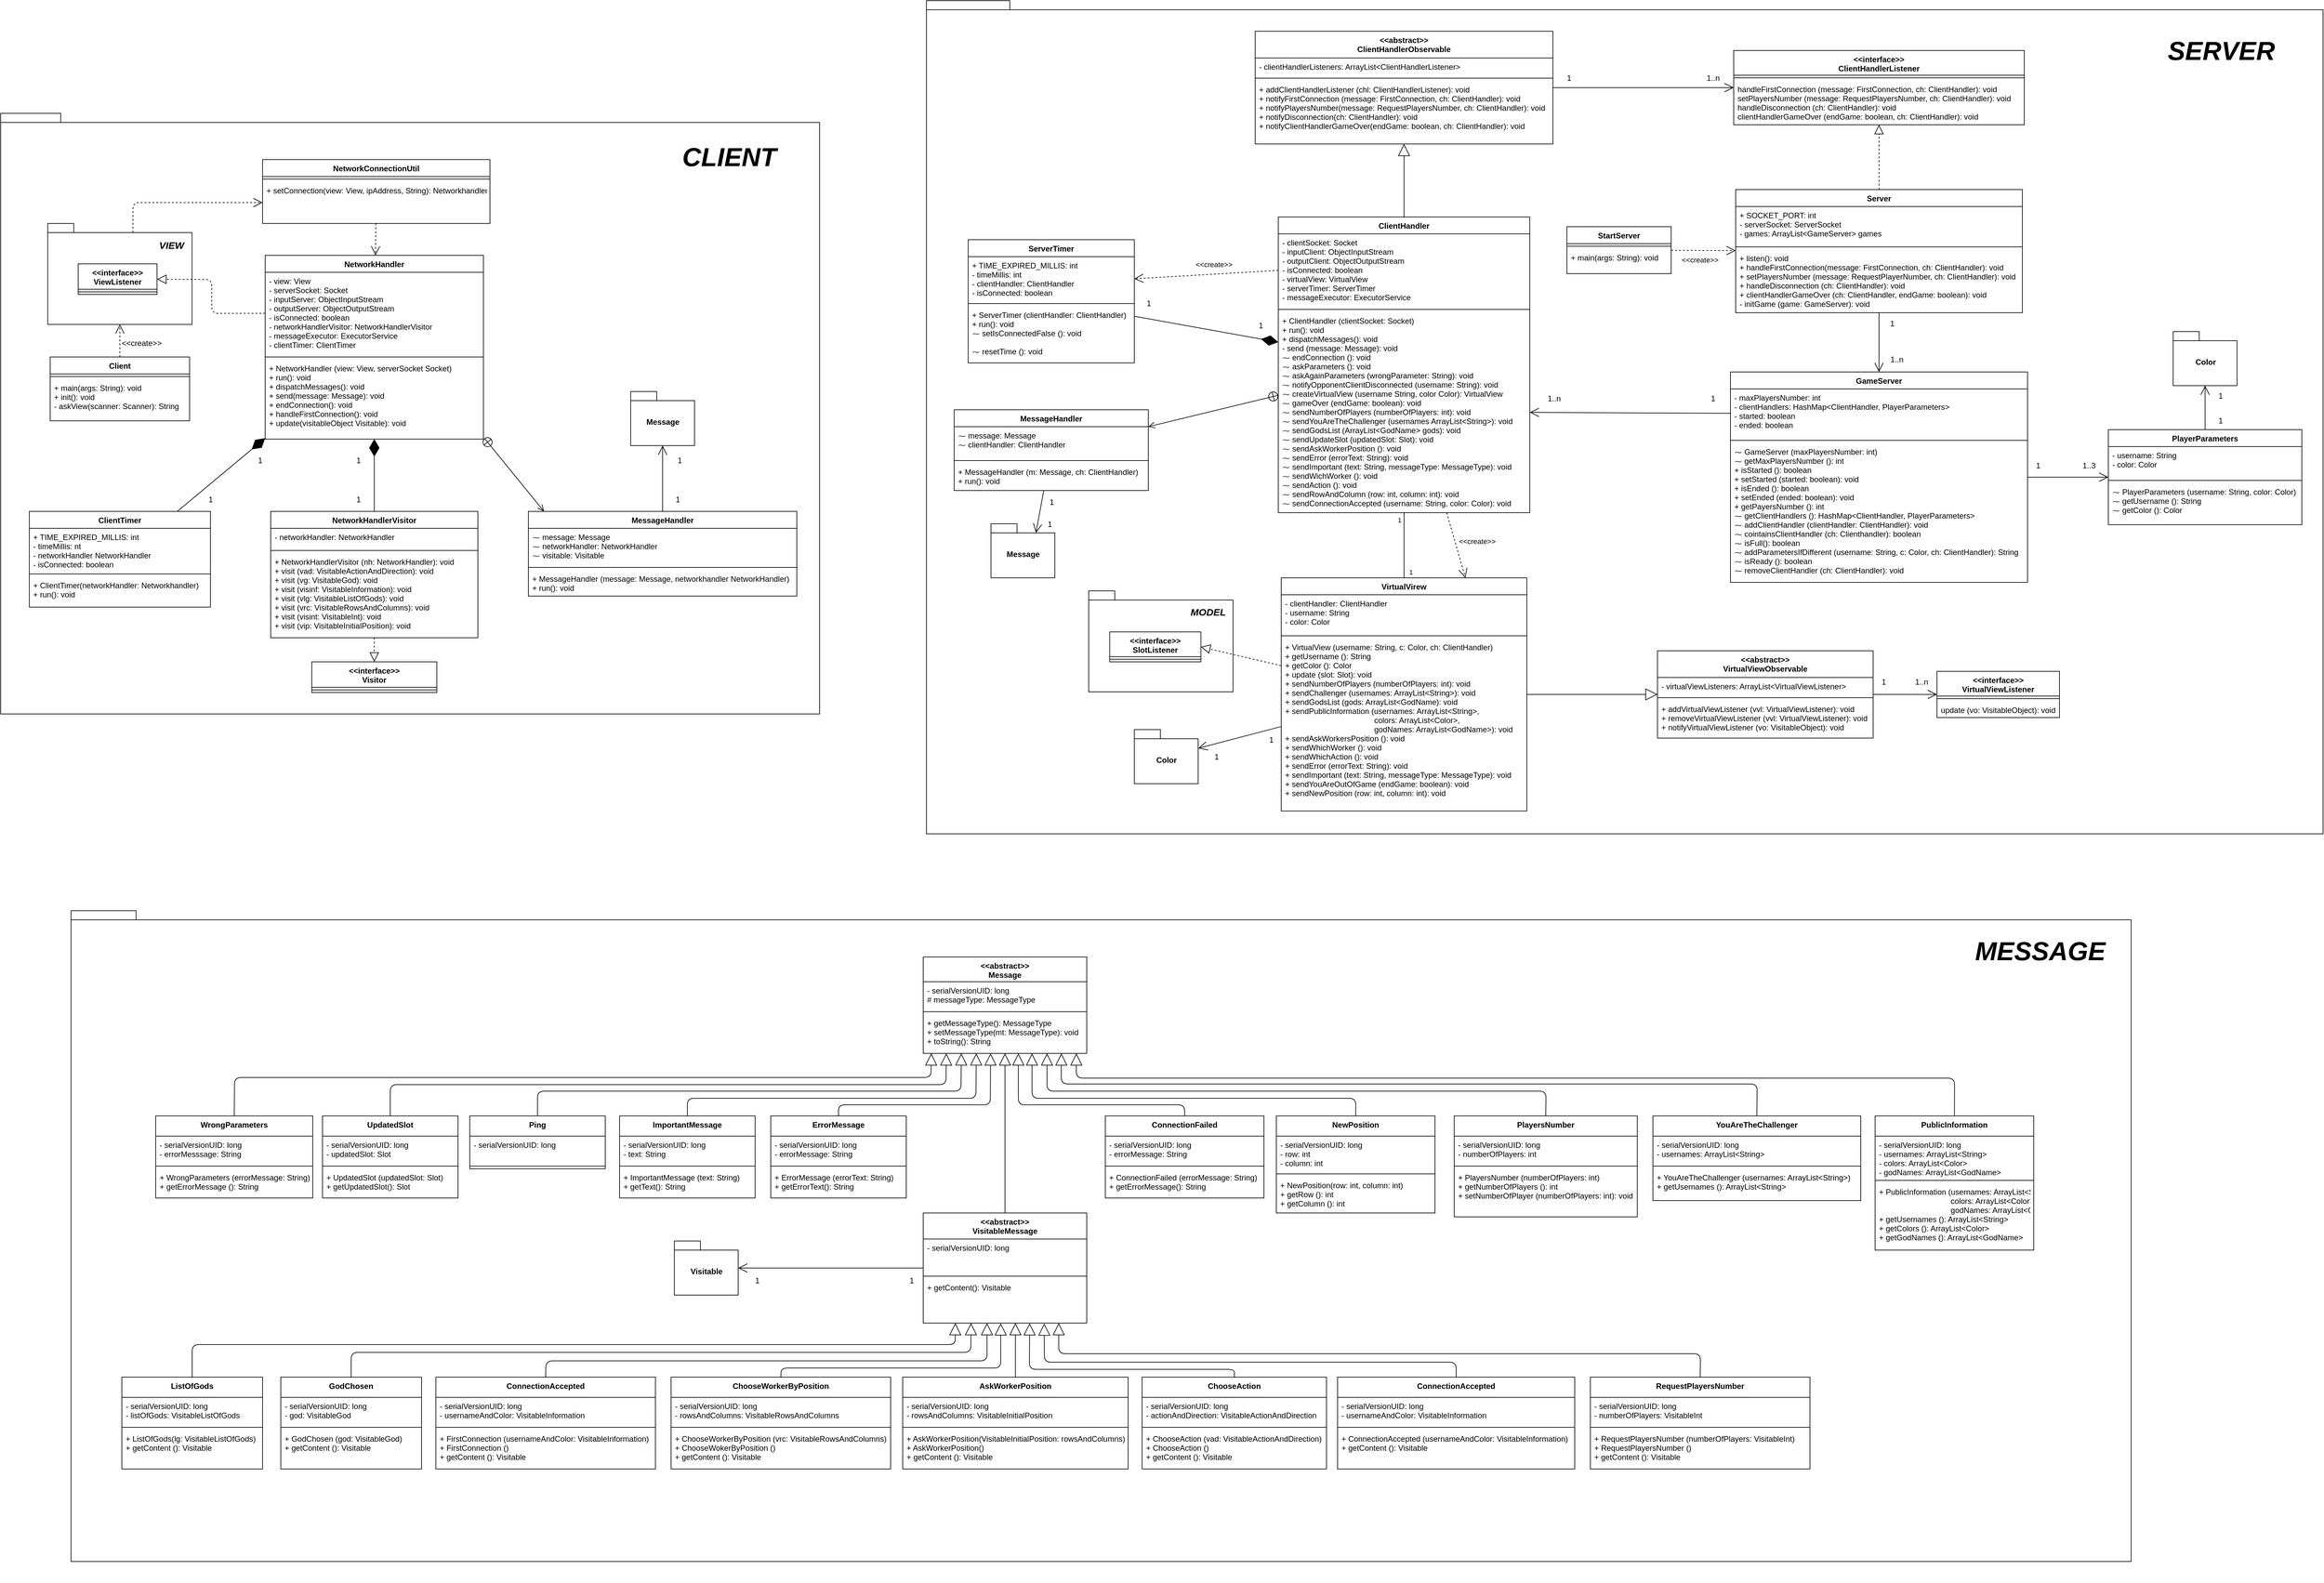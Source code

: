 <mxfile version="13.3.5" type="onedrive"><diagram id="C5RBs43oDa-KdzZeNtuy" name="Page-1"><mxGraphModel dx="6324" dy="2728" grid="0" gridSize="10" guides="1" tooltips="1" connect="1" arrows="1" fold="1" page="0" pageScale="1" pageWidth="827" pageHeight="1169" math="0" shadow="0"><root><mxCell id="WIyWlLk6GJQsqaUBKTNV-0"/><mxCell id="WIyWlLk6GJQsqaUBKTNV-1" parent="WIyWlLk6GJQsqaUBKTNV-0"/><mxCell id="9j0ynlPiCDUzCRBtGwXS-350" value="" style="group" vertex="1" connectable="0" parent="WIyWlLk6GJQsqaUBKTNV-1"><mxGeometry x="-474" y="-13" width="1257" height="922" as="geometry"/></mxCell><mxCell id="9j0ynlPiCDUzCRBtGwXS-346" value="" style="shape=folder;fontStyle=1;spacingTop=10;tabWidth=40;tabHeight=14;tabPosition=left;html=1;fontSize=40;" vertex="1" parent="9j0ynlPiCDUzCRBtGwXS-350"><mxGeometry width="1257" height="922" as="geometry"/></mxCell><mxCell id="9j0ynlPiCDUzCRBtGwXS-234" value="" style="group" vertex="1" connectable="0" parent="9j0ynlPiCDUzCRBtGwXS-350"><mxGeometry x="44" y="71" width="1178" height="818" as="geometry"/></mxCell><mxCell id="9j0ynlPiCDUzCRBtGwXS-216" value="" style="group" vertex="1" connectable="0" parent="9j0ynlPiCDUzCRBtGwXS-234"><mxGeometry width="1178" height="818" as="geometry"/></mxCell><mxCell id="9j0ynlPiCDUzCRBtGwXS-214" value="" style="group" vertex="1" connectable="0" parent="9j0ynlPiCDUzCRBtGwXS-216"><mxGeometry width="1178" height="818" as="geometry"/></mxCell><mxCell id="9j0ynlPiCDUzCRBtGwXS-200" value="" style="group" vertex="1" connectable="0" parent="9j0ynlPiCDUzCRBtGwXS-214"><mxGeometry width="1178" height="734" as="geometry"/></mxCell><mxCell id="9j0ynlPiCDUzCRBtGwXS-197" value="" style="group" vertex="1" connectable="0" parent="9j0ynlPiCDUzCRBtGwXS-200"><mxGeometry width="1178" height="734" as="geometry"/></mxCell><mxCell id="9j0ynlPiCDUzCRBtGwXS-181" value="" style="group" vertex="1" connectable="0" parent="9j0ynlPiCDUzCRBtGwXS-197"><mxGeometry width="1178" height="734" as="geometry"/></mxCell><mxCell id="9j0ynlPiCDUzCRBtGwXS-0" value="" style="group" vertex="1" connectable="0" parent="9j0ynlPiCDUzCRBtGwXS-181"><mxGeometry width="1178" height="734" as="geometry"/></mxCell><mxCell id="_GfmSQ9EvgpSN_-vdkco-34" value="NetworkHandlerVisitor" style="swimlane;fontStyle=1;align=center;verticalAlign=top;childLayout=stackLayout;horizontal=1;startSize=26;horizontalStack=0;resizeParent=1;resizeParentMax=0;resizeLast=0;collapsible=1;marginBottom=0;" parent="9j0ynlPiCDUzCRBtGwXS-0" vertex="1"><mxGeometry x="370.5" y="540" width="318" height="194" as="geometry"/></mxCell><mxCell id="_GfmSQ9EvgpSN_-vdkco-35" value="- networkHandler: NetworkHandler" style="text;strokeColor=none;fillColor=none;align=left;verticalAlign=top;spacingLeft=4;spacingRight=4;overflow=hidden;rotatable=0;points=[[0,0.5],[1,0.5]];portConstraint=eastwest;" parent="_GfmSQ9EvgpSN_-vdkco-34" vertex="1"><mxGeometry y="26" width="318" height="30" as="geometry"/></mxCell><mxCell id="_GfmSQ9EvgpSN_-vdkco-36" value="" style="line;strokeWidth=1;fillColor=none;align=left;verticalAlign=middle;spacingTop=-1;spacingLeft=3;spacingRight=3;rotatable=0;labelPosition=right;points=[];portConstraint=eastwest;" parent="_GfmSQ9EvgpSN_-vdkco-34" vertex="1"><mxGeometry y="56" width="318" height="8" as="geometry"/></mxCell><mxCell id="_GfmSQ9EvgpSN_-vdkco-37" value="+ NetworkHandlerVisitor (nh: NetworkHandler): void&#10;+ visit (vad: VisitableActionAndDirection): void&#10;+ visit (vg: VisitableGod): void&#10;+ visit (visinf: VisitableInformation): void&#10;+ visit (vlg: VisitableListOfGods): void&#10;+ visit (vrc: VisitableRowsAndColumns): void&#10;+ visit (visint: VisitableInt): void&#10;+ visit (vip: VisitableInitialPosition): void" style="text;strokeColor=none;fillColor=none;align=left;verticalAlign=top;spacingLeft=4;spacingRight=4;overflow=hidden;rotatable=0;points=[[0,0.5],[1,0.5]];portConstraint=eastwest;" parent="_GfmSQ9EvgpSN_-vdkco-34" vertex="1"><mxGeometry y="64" width="318" height="130" as="geometry"/></mxCell><mxCell id="9j0ynlPiCDUzCRBtGwXS-196" value="" style="group" vertex="1" connectable="0" parent="9j0ynlPiCDUzCRBtGwXS-0"><mxGeometry width="1178" height="687" as="geometry"/></mxCell><mxCell id="_GfmSQ9EvgpSN_-vdkco-7" value="NetworkHandler" style="swimlane;fontStyle=1;align=center;verticalAlign=top;childLayout=stackLayout;horizontal=1;startSize=26;horizontalStack=0;resizeParent=1;resizeParentMax=0;resizeLast=0;collapsible=1;marginBottom=0;" parent="9j0ynlPiCDUzCRBtGwXS-196" vertex="1"><mxGeometry x="362" y="147" width="335" height="282" as="geometry"/></mxCell><mxCell id="_GfmSQ9EvgpSN_-vdkco-8" value="- view: View&#10;- serverSocket: Socket&#10;- inputServer: ObjectInputStream&#10;- outputServer: ObjectOutputStream&#10;- isConnected: boolean&#10;- networkHandlerVisitor: NetworkHandlerVisitor&#10;- messageExecutor: ExecutorService&#10;- clientTimer: ClientTimer" style="text;strokeColor=none;fillColor=none;align=left;verticalAlign=top;spacingLeft=4;spacingRight=4;overflow=hidden;rotatable=0;points=[[0,0.5],[1,0.5]];portConstraint=eastwest;" parent="_GfmSQ9EvgpSN_-vdkco-7" vertex="1"><mxGeometry y="26" width="335" height="126" as="geometry"/></mxCell><mxCell id="_GfmSQ9EvgpSN_-vdkco-9" value="" style="line;strokeWidth=1;fillColor=none;align=left;verticalAlign=middle;spacingTop=-1;spacingLeft=3;spacingRight=3;rotatable=0;labelPosition=right;points=[];portConstraint=eastwest;" parent="_GfmSQ9EvgpSN_-vdkco-7" vertex="1"><mxGeometry y="152" width="335" height="8" as="geometry"/></mxCell><mxCell id="_GfmSQ9EvgpSN_-vdkco-10" value="+ NetworkHandler (view: View, serverSocket Socket)&#10;+ run(): void&#10;+ dispatchMessages(): void&#10;+ send(message: Message): void&#10;+ endConnection(): void&#10;+ handleFirstConnection(): void&#10;+ update(visitableObject Visitable): void" style="text;strokeColor=none;fillColor=none;align=left;verticalAlign=top;spacingLeft=4;spacingRight=4;overflow=hidden;rotatable=0;points=[[0,0.5],[1,0.5]];portConstraint=eastwest;" parent="_GfmSQ9EvgpSN_-vdkco-7" vertex="1"><mxGeometry y="160" width="335" height="122" as="geometry"/></mxCell><mxCell id="_GfmSQ9EvgpSN_-vdkco-4" value="NetworkConnectionUtil" style="swimlane;fontStyle=1;align=center;verticalAlign=top;childLayout=stackLayout;horizontal=1;startSize=26;horizontalStack=0;resizeParent=1;resizeParentMax=0;resizeLast=0;collapsible=1;marginBottom=0;" parent="9j0ynlPiCDUzCRBtGwXS-196" vertex="1"><mxGeometry x="358" width="349" height="98" as="geometry"/></mxCell><mxCell id="_GfmSQ9EvgpSN_-vdkco-5" value="" style="line;strokeWidth=1;fillColor=none;align=left;verticalAlign=middle;spacingTop=-1;spacingLeft=3;spacingRight=3;rotatable=0;labelPosition=right;points=[];portConstraint=eastwest;" parent="_GfmSQ9EvgpSN_-vdkco-4" vertex="1"><mxGeometry y="26" width="349" height="8" as="geometry"/></mxCell><mxCell id="_GfmSQ9EvgpSN_-vdkco-6" value="+ setConnection(view: View, ipAddress, String): Networkhandler" style="text;strokeColor=none;fillColor=none;align=left;verticalAlign=top;spacingLeft=4;spacingRight=4;overflow=hidden;rotatable=0;points=[[0,0.5],[1,0.5]];portConstraint=eastwest;" parent="_GfmSQ9EvgpSN_-vdkco-4" vertex="1"><mxGeometry y="34" width="349" height="64" as="geometry"/></mxCell><mxCell id="_GfmSQ9EvgpSN_-vdkco-59" value="" style="endArrow=diamondThin;endFill=1;endSize=24;html=1;" parent="9j0ynlPiCDUzCRBtGwXS-196" source="_GfmSQ9EvgpSN_-vdkco-25" target="_GfmSQ9EvgpSN_-vdkco-7" edge="1"><mxGeometry width="160" relative="1" as="geometry"><mxPoint x="289.496" y="585.0" as="sourcePoint"/><mxPoint x="416.676" y="439" as="targetPoint"/></mxGeometry></mxCell><mxCell id="_GfmSQ9EvgpSN_-vdkco-60" value="" style="endArrow=open;endSize=12;dashed=1;html=1;" parent="9j0ynlPiCDUzCRBtGwXS-196" source="_GfmSQ9EvgpSN_-vdkco-4" target="_GfmSQ9EvgpSN_-vdkco-7" edge="1"><mxGeometry width="160" relative="1" as="geometry"><mxPoint x="519" y="231" as="sourcePoint"/><mxPoint x="679" y="231" as="targetPoint"/></mxGeometry></mxCell><mxCell id="_GfmSQ9EvgpSN_-vdkco-0" value="Client" style="swimlane;fontStyle=1;align=center;verticalAlign=top;childLayout=stackLayout;horizontal=1;startSize=26;horizontalStack=0;resizeParent=1;resizeParentMax=0;resizeLast=0;collapsible=1;marginBottom=0;" parent="9j0ynlPiCDUzCRBtGwXS-196" vertex="1"><mxGeometry x="32" y="303" width="214" height="98" as="geometry"/></mxCell><mxCell id="_GfmSQ9EvgpSN_-vdkco-2" value="" style="line;strokeWidth=1;fillColor=none;align=left;verticalAlign=middle;spacingTop=-1;spacingLeft=3;spacingRight=3;rotatable=0;labelPosition=right;points=[];portConstraint=eastwest;" parent="_GfmSQ9EvgpSN_-vdkco-0" vertex="1"><mxGeometry y="26" width="214" height="8" as="geometry"/></mxCell><mxCell id="_GfmSQ9EvgpSN_-vdkco-3" value="+ main(args: String): void&#10;+ init(): void&#10;- askView(scanner: Scanner): String" style="text;strokeColor=none;fillColor=none;align=left;verticalAlign=top;spacingLeft=4;spacingRight=4;overflow=hidden;rotatable=0;points=[[0,0.5],[1,0.5]];portConstraint=eastwest;" parent="_GfmSQ9EvgpSN_-vdkco-0" vertex="1"><mxGeometry y="34" width="214" height="64" as="geometry"/></mxCell><mxCell id="_GfmSQ9EvgpSN_-vdkco-25" value="ClientTimer" style="swimlane;fontStyle=1;align=center;verticalAlign=top;childLayout=stackLayout;horizontal=1;startSize=26;horizontalStack=0;resizeParent=1;resizeParentMax=0;resizeLast=0;collapsible=1;marginBottom=0;" parent="9j0ynlPiCDUzCRBtGwXS-196" vertex="1"><mxGeometry y="540" width="278" height="147" as="geometry"/></mxCell><mxCell id="_GfmSQ9EvgpSN_-vdkco-26" value="+ TIME_EXPIRED_MILLIS: int&#10;- timeMillis: nt&#10;- networkHandler NetworkHandler&#10;- isConnected: boolean" style="text;strokeColor=none;fillColor=none;align=left;verticalAlign=top;spacingLeft=4;spacingRight=4;overflow=hidden;rotatable=0;points=[[0,0.5],[1,0.5]];portConstraint=eastwest;" parent="_GfmSQ9EvgpSN_-vdkco-25" vertex="1"><mxGeometry y="26" width="278" height="66" as="geometry"/></mxCell><mxCell id="_GfmSQ9EvgpSN_-vdkco-27" value="" style="line;strokeWidth=1;fillColor=none;align=left;verticalAlign=middle;spacingTop=-1;spacingLeft=3;spacingRight=3;rotatable=0;labelPosition=right;points=[];portConstraint=eastwest;" parent="_GfmSQ9EvgpSN_-vdkco-25" vertex="1"><mxGeometry y="92" width="278" height="8" as="geometry"/></mxCell><mxCell id="_GfmSQ9EvgpSN_-vdkco-28" value="+ ClientTimer(networkHandler: Networkhandler)&#10;+ run(): void" style="text;strokeColor=none;fillColor=none;align=left;verticalAlign=top;spacingLeft=4;spacingRight=4;overflow=hidden;rotatable=0;points=[[0,0.5],[1,0.5]];portConstraint=eastwest;" parent="_GfmSQ9EvgpSN_-vdkco-25" vertex="1"><mxGeometry y="100" width="278" height="47" as="geometry"/></mxCell><mxCell id="_GfmSQ9EvgpSN_-vdkco-12" value="MessageHandler" style="swimlane;fontStyle=1;align=center;verticalAlign=top;childLayout=stackLayout;horizontal=1;startSize=26;horizontalStack=0;resizeParent=1;resizeParentMax=0;resizeLast=0;collapsible=1;marginBottom=0;" parent="9j0ynlPiCDUzCRBtGwXS-196" vertex="1"><mxGeometry x="766" y="540" width="412" height="130" as="geometry"/></mxCell><mxCell id="_GfmSQ9EvgpSN_-vdkco-13" value="⁓ message: Message&#10;⁓ networkHandler: NetworkHandler&#10;⁓ visitable: Visitable" style="text;strokeColor=none;fillColor=none;align=left;verticalAlign=top;spacingLeft=4;spacingRight=4;overflow=hidden;rotatable=0;points=[[0,0.5],[1,0.5]];portConstraint=eastwest;" parent="_GfmSQ9EvgpSN_-vdkco-12" vertex="1"><mxGeometry y="26" width="412" height="56" as="geometry"/></mxCell><mxCell id="_GfmSQ9EvgpSN_-vdkco-14" value="" style="line;strokeWidth=1;fillColor=none;align=left;verticalAlign=middle;spacingTop=-1;spacingLeft=3;spacingRight=3;rotatable=0;labelPosition=right;points=[];portConstraint=eastwest;" parent="_GfmSQ9EvgpSN_-vdkco-12" vertex="1"><mxGeometry y="82" width="412" height="8" as="geometry"/></mxCell><mxCell id="_GfmSQ9EvgpSN_-vdkco-15" value="+ MessageHandler (message: Message, networkhandler NetworkHandler)&#10;+ run(): void" style="text;strokeColor=none;fillColor=none;align=left;verticalAlign=top;spacingLeft=4;spacingRight=4;overflow=hidden;rotatable=0;points=[[0,0.5],[1,0.5]];portConstraint=eastwest;" parent="_GfmSQ9EvgpSN_-vdkco-12" vertex="1"><mxGeometry y="90" width="412" height="40" as="geometry"/></mxCell><mxCell id="9j0ynlPiCDUzCRBtGwXS-175" value="1" style="text;html=1;align=center;verticalAlign=middle;resizable=0;points=[];autosize=1;" vertex="1" parent="9j0ynlPiCDUzCRBtGwXS-196"><mxGeometry x="346" y="453" width="16" height="18" as="geometry"/></mxCell><mxCell id="9j0ynlPiCDUzCRBtGwXS-176" value="1" style="text;html=1;align=center;verticalAlign=middle;resizable=0;points=[];autosize=1;" vertex="1" parent="9j0ynlPiCDUzCRBtGwXS-196"><mxGeometry x="270" y="513" width="16" height="18" as="geometry"/></mxCell><mxCell id="9j0ynlPiCDUzCRBtGwXS-177" value="1" style="text;html=1;align=center;verticalAlign=middle;resizable=0;points=[];autosize=1;" vertex="1" parent="9j0ynlPiCDUzCRBtGwXS-196"><mxGeometry x="497" y="453" width="16" height="18" as="geometry"/></mxCell><mxCell id="9j0ynlPiCDUzCRBtGwXS-178" value="1" style="text;html=1;align=center;verticalAlign=middle;resizable=0;points=[];autosize=1;" vertex="1" parent="9j0ynlPiCDUzCRBtGwXS-196"><mxGeometry x="497" y="513" width="16" height="18" as="geometry"/></mxCell><mxCell id="9j0ynlPiCDUzCRBtGwXS-190" value="" style="shape=folder;fontStyle=1;spacingTop=10;tabWidth=40;tabHeight=14;tabPosition=left;html=1;align=left;" vertex="1" parent="9j0ynlPiCDUzCRBtGwXS-196"><mxGeometry x="28.25" y="98" width="221.5" height="155" as="geometry"/></mxCell><mxCell id="9j0ynlPiCDUzCRBtGwXS-193" value="&amp;lt;&amp;lt;create&amp;gt;&amp;gt;" style="text;html=1;align=center;verticalAlign=middle;resizable=0;points=[];autosize=1;" vertex="1" parent="9j0ynlPiCDUzCRBtGwXS-196"><mxGeometry x="136" y="273" width="72" height="18" as="geometry"/></mxCell><mxCell id="9j0ynlPiCDUzCRBtGwXS-194" value="" style="endArrow=open;endSize=12;dashed=1;html=1;entryX=0.5;entryY=1;entryDx=0;entryDy=0;entryPerimeter=0;exitX=0.5;exitY=0;exitDx=0;exitDy=0;" edge="1" parent="9j0ynlPiCDUzCRBtGwXS-196" source="_GfmSQ9EvgpSN_-vdkco-0" target="9j0ynlPiCDUzCRBtGwXS-190"><mxGeometry width="160" relative="1" as="geometry"><mxPoint x="541.885" y="108" as="sourcePoint"/><mxPoint x="541.27" y="157" as="targetPoint"/></mxGeometry></mxCell><mxCell id="9j0ynlPiCDUzCRBtGwXS-195" value="" style="endArrow=open;endSize=12;dashed=1;html=1;entryX=0;entryY=0.5;entryDx=0;entryDy=0;exitX=0;exitY=0;exitDx=130.75;exitDy=14;exitPerimeter=0;" edge="1" parent="9j0ynlPiCDUzCRBtGwXS-196" source="9j0ynlPiCDUzCRBtGwXS-190" target="_GfmSQ9EvgpSN_-vdkco-6"><mxGeometry width="160" relative="1" as="geometry"><mxPoint x="149" y="313" as="sourcePoint"/><mxPoint x="149" y="263" as="targetPoint"/><Array as="points"><mxPoint x="159" y="66"/></Array></mxGeometry></mxCell><mxCell id="9j0ynlPiCDUzCRBtGwXS-185" value="Message" style="shape=folder;fontStyle=1;spacingTop=10;tabWidth=40;tabHeight=14;tabPosition=left;html=1;" vertex="1" parent="9j0ynlPiCDUzCRBtGwXS-196"><mxGeometry x="923" y="356" width="98" height="83" as="geometry"/></mxCell><mxCell id="9j0ynlPiCDUzCRBtGwXS-182" value="" style="endArrow=open;endFill=1;endSize=12;html=1;exitX=0.5;exitY=0;exitDx=0;exitDy=0;" edge="1" parent="9j0ynlPiCDUzCRBtGwXS-196" source="_GfmSQ9EvgpSN_-vdkco-12" target="9j0ynlPiCDUzCRBtGwXS-185"><mxGeometry width="160" relative="1" as="geometry"><mxPoint x="1484" y="606" as="sourcePoint"/><mxPoint x="1394" y="396" as="targetPoint"/></mxGeometry></mxCell><mxCell id="9j0ynlPiCDUzCRBtGwXS-183" value="1" style="text;html=1;align=center;verticalAlign=middle;resizable=0;points=[];autosize=1;" vertex="1" parent="9j0ynlPiCDUzCRBtGwXS-196"><mxGeometry x="987" y="513" width="16" height="18" as="geometry"/></mxCell><mxCell id="9j0ynlPiCDUzCRBtGwXS-184" value="1" style="text;html=1;align=center;verticalAlign=middle;resizable=0;points=[];autosize=1;" vertex="1" parent="9j0ynlPiCDUzCRBtGwXS-196"><mxGeometry x="990" y="453" width="16" height="18" as="geometry"/></mxCell><mxCell id="9j0ynlPiCDUzCRBtGwXS-211" value="&lt;b&gt;&lt;i&gt;&lt;font style=&quot;font-size: 15px&quot;&gt;VIEW&lt;/font&gt;&lt;/i&gt;&lt;/b&gt;" style="text;html=1;resizable=0;autosize=1;align=center;verticalAlign=middle;points=[];fillColor=none;strokeColor=none;rounded=0;" vertex="1" parent="9j0ynlPiCDUzCRBtGwXS-196"><mxGeometry x="194" y="122" width="48" height="18" as="geometry"/></mxCell><mxCell id="9j0ynlPiCDUzCRBtGwXS-232" value="" style="endArrow=open;startArrow=circlePlus;endFill=0;startFill=0;endSize=8;html=1;entryX=0.058;entryY=0;entryDx=0;entryDy=0;exitX=1.004;exitY=0.988;exitDx=0;exitDy=0;exitPerimeter=0;entryPerimeter=0;" edge="1" parent="9j0ynlPiCDUzCRBtGwXS-196" source="_GfmSQ9EvgpSN_-vdkco-10" target="_GfmSQ9EvgpSN_-vdkco-12"><mxGeometry width="160" relative="1" as="geometry"><mxPoint x="725" y="424" as="sourcePoint"/><mxPoint x="490" y="436" as="targetPoint"/></mxGeometry></mxCell><mxCell id="_GfmSQ9EvgpSN_-vdkco-56" value="" style="endArrow=diamondThin;endFill=1;endSize=24;html=1;" parent="9j0ynlPiCDUzCRBtGwXS-0" source="_GfmSQ9EvgpSN_-vdkco-34" target="_GfmSQ9EvgpSN_-vdkco-7" edge="1"><mxGeometry width="160" relative="1" as="geometry"><mxPoint x="629.007" y="589" as="sourcePoint"/><mxPoint x="582.869" y="439.0" as="targetPoint"/></mxGeometry></mxCell><mxCell id="9j0ynlPiCDUzCRBtGwXS-207" value="&lt;&lt;interface&gt;&gt;&#10;ViewListener" style="swimlane;fontStyle=1;align=center;verticalAlign=top;childLayout=stackLayout;horizontal=1;startSize=39;horizontalStack=0;resizeParent=1;resizeParentMax=0;resizeLast=0;collapsible=1;marginBottom=0;" vertex="1" parent="9j0ynlPiCDUzCRBtGwXS-214"><mxGeometry x="75" y="160" width="121" height="47" as="geometry"/></mxCell><mxCell id="9j0ynlPiCDUzCRBtGwXS-208" value="" style="line;strokeWidth=1;fillColor=none;align=left;verticalAlign=middle;spacingTop=-1;spacingLeft=3;spacingRight=3;rotatable=0;labelPosition=right;points=[];portConstraint=eastwest;" vertex="1" parent="9j0ynlPiCDUzCRBtGwXS-207"><mxGeometry y="39" width="121" height="8" as="geometry"/></mxCell><mxCell id="9j0ynlPiCDUzCRBtGwXS-210" value="" style="endArrow=block;dashed=1;endFill=0;endSize=12;html=1;" edge="1" parent="9j0ynlPiCDUzCRBtGwXS-214" source="_GfmSQ9EvgpSN_-vdkco-8" target="9j0ynlPiCDUzCRBtGwXS-207"><mxGeometry width="160" relative="1" as="geometry"><mxPoint x="408" y="252" as="sourcePoint"/><mxPoint x="568" y="252" as="targetPoint"/><Array as="points"><mxPoint x="280" y="236"/><mxPoint x="280" y="184"/></Array></mxGeometry></mxCell><mxCell id="9j0ynlPiCDUzCRBtGwXS-213" value="" style="endArrow=block;dashed=1;endFill=0;endSize=12;html=1;" edge="1" parent="9j0ynlPiCDUzCRBtGwXS-214" source="_GfmSQ9EvgpSN_-vdkco-37" target="9j0ynlPiCDUzCRBtGwXS-203"><mxGeometry width="160" relative="1" as="geometry"><mxPoint x="556" y="336" as="sourcePoint"/><mxPoint x="716" y="336" as="targetPoint"/></mxGeometry></mxCell><mxCell id="9j0ynlPiCDUzCRBtGwXS-203" value="&lt;&lt;interface&gt;&gt;&#10;Visitor" style="swimlane;fontStyle=1;align=center;verticalAlign=top;childLayout=stackLayout;horizontal=1;startSize=39;horizontalStack=0;resizeParent=1;resizeParentMax=0;resizeLast=0;collapsible=1;marginBottom=0;" vertex="1" parent="9j0ynlPiCDUzCRBtGwXS-214"><mxGeometry x="433.5" y="771" width="192" height="47" as="geometry"/></mxCell><mxCell id="9j0ynlPiCDUzCRBtGwXS-205" value="" style="line;strokeWidth=1;fillColor=none;align=left;verticalAlign=middle;spacingTop=-1;spacingLeft=3;spacingRight=3;rotatable=0;labelPosition=right;points=[];portConstraint=eastwest;" vertex="1" parent="9j0ynlPiCDUzCRBtGwXS-203"><mxGeometry y="39" width="192" height="8" as="geometry"/></mxCell><mxCell id="9j0ynlPiCDUzCRBtGwXS-347" value="&lt;b&gt;&lt;i&gt;CLIENT&lt;/i&gt;&lt;/b&gt;" style="text;html=1;resizable=0;autosize=1;align=center;verticalAlign=middle;points=[];fillColor=none;strokeColor=none;rounded=0;fontSize=40;" vertex="1" parent="9j0ynlPiCDUzCRBtGwXS-350"><mxGeometry x="1040" y="40" width="155" height="52" as="geometry"/></mxCell><mxCell id="9j0ynlPiCDUzCRBtGwXS-351" value="" style="group" vertex="1" connectable="0" parent="WIyWlLk6GJQsqaUBKTNV-1"><mxGeometry x="-288" y="1282" width="3170" height="960" as="geometry"/></mxCell><mxCell id="9j0ynlPiCDUzCRBtGwXS-344" value="" style="group" vertex="1" connectable="0" parent="9j0ynlPiCDUzCRBtGwXS-351"><mxGeometry width="3170" height="960" as="geometry"/></mxCell><mxCell id="9j0ynlPiCDUzCRBtGwXS-343" value="" style="group" vertex="1" connectable="0" parent="9j0ynlPiCDUzCRBtGwXS-344"><mxGeometry width="3170" height="960" as="geometry"/></mxCell><mxCell id="9j0ynlPiCDUzCRBtGwXS-201" value="" style="group" vertex="1" connectable="0" parent="9j0ynlPiCDUzCRBtGwXS-343"><mxGeometry width="3170" height="960" as="geometry"/></mxCell><mxCell id="9j0ynlPiCDUzCRBtGwXS-199" value="" style="group" vertex="1" connectable="0" parent="9j0ynlPiCDUzCRBtGwXS-201"><mxGeometry width="3170" height="960" as="geometry"/></mxCell><mxCell id="9j0ynlPiCDUzCRBtGwXS-198" value="" style="group" vertex="1" connectable="0" parent="9j0ynlPiCDUzCRBtGwXS-199"><mxGeometry width="3170" height="960" as="geometry"/></mxCell><mxCell id="9j0ynlPiCDUzCRBtGwXS-341" value="" style="shape=folder;fontStyle=1;spacingTop=10;tabWidth=40;tabHeight=14;tabPosition=left;html=1;" vertex="1" parent="9j0ynlPiCDUzCRBtGwXS-198"><mxGeometry x="-78" y="-71" width="3162" height="999" as="geometry"/></mxCell><mxCell id="9j0ynlPiCDUzCRBtGwXS-14" value="" style="endArrow=block;endSize=16;endFill=0;html=1;" edge="1" parent="9j0ynlPiCDUzCRBtGwXS-198" source="9j0ynlPiCDUzCRBtGwXS-10"><mxGeometry x="-0.098" y="-105" width="160" relative="1" as="geometry"><mxPoint x="1364" y="640" as="sourcePoint"/><mxPoint x="1371.5" y="562" as="targetPoint"/><mxPoint x="1" as="offset"/></mxGeometry></mxCell><mxCell id="9j0ynlPiCDUzCRBtGwXS-67" value="" style="endArrow=block;endSize=16;endFill=0;html=1;exitX=0.5;exitY=0;exitDx=0;exitDy=0;entryX=0.587;entryY=1.004;entryDx=0;entryDy=0;entryPerimeter=0;" edge="1" parent="9j0ynlPiCDUzCRBtGwXS-198" source="9j0ynlPiCDUzCRBtGwXS-16"><mxGeometry x="-0.098" y="-105" width="160" relative="1" as="geometry"><mxPoint x="1381.5" y="655" as="sourcePoint"/><mxPoint x="1393.337" y="562.272" as="targetPoint"/><mxPoint x="1" as="offset"/><Array as="points"><mxPoint x="1708" y="633"/><mxPoint x="1393" y="633"/></Array></mxGeometry></mxCell><mxCell id="9j0ynlPiCDUzCRBtGwXS-72" value="" style="endArrow=block;endSize=16;endFill=0;html=1;entryX=0.41;entryY=1.011;entryDx=0;entryDy=0;entryPerimeter=0;exitX=0.5;exitY=0;exitDx=0;exitDy=0;" edge="1" parent="9j0ynlPiCDUzCRBtGwXS-198" source="9j0ynlPiCDUzCRBtGwXS-68"><mxGeometry x="-0.098" y="-105" width="160" relative="1" as="geometry"><mxPoint x="1144" y="643" as="sourcePoint"/><mxPoint x="1348.91" y="562.352" as="targetPoint"/><mxPoint x="1" as="offset"/><Array as="points"><mxPoint x="1012" y="631"/><mxPoint x="1349" y="631"/></Array></mxGeometry></mxCell><mxCell id="9j0ynlPiCDUzCRBtGwXS-77" value="" style="endArrow=block;endSize=16;endFill=0;html=1;exitX=0.5;exitY=0;exitDx=0;exitDy=0;entryX=0.676;entryY=1.021;entryDx=0;entryDy=0;entryPerimeter=0;" edge="1" parent="9j0ynlPiCDUzCRBtGwXS-198" source="9j0ynlPiCDUzCRBtGwXS-73"><mxGeometry x="-0.098" y="-105" width="160" relative="1" as="geometry"><mxPoint x="1717.5" y="655" as="sourcePoint"/><mxPoint x="1415.676" y="562.672" as="targetPoint"/><mxPoint x="1" as="offset"/><Array as="points"><mxPoint x="2048" y="622"/><mxPoint x="1416" y="622"/></Array></mxGeometry></mxCell><mxCell id="9j0ynlPiCDUzCRBtGwXS-99" value="" style="endArrow=block;endSize=16;endFill=0;html=1;entryX=0.412;entryY=1.05;entryDx=0;entryDy=0;entryPerimeter=0;exitX=0.5;exitY=0;exitDx=0;exitDy=0;" edge="1" parent="9j0ynlPiCDUzCRBtGwXS-198" source="9j0ynlPiCDUzCRBtGwXS-95"><mxGeometry x="-0.098" y="-105" width="160" relative="1" as="geometry"><mxPoint x="990" y="643.4" as="sourcePoint"/><mxPoint x="1327.912" y="562" as="targetPoint"/><mxPoint x="1" as="offset"/><Array as="points"><mxPoint x="651" y="620"/><mxPoint x="1328" y="620"/></Array></mxGeometry></mxCell><mxCell id="9j0ynlPiCDUzCRBtGwXS-105" value="" style="endArrow=block;endSize=16;endFill=0;html=1;entryX=0.412;entryY=1.05;entryDx=0;entryDy=0;entryPerimeter=0;exitX=0.5;exitY=0;exitDx=0;exitDy=0;" edge="1" parent="9j0ynlPiCDUzCRBtGwXS-198" source="9j0ynlPiCDUzCRBtGwXS-101"><mxGeometry x="-0.098" y="-105" width="160" relative="1" as="geometry"><mxPoint x="626" y="645" as="sourcePoint"/><mxPoint x="1303.412" y="562" as="targetPoint"/><mxPoint x="1" as="offset"/><Array as="points"><mxPoint x="352" y="607"/><mxPoint x="1303" y="607"/></Array></mxGeometry></mxCell><mxCell id="9j0ynlPiCDUzCRBtGwXS-110" value="" style="endArrow=block;endSize=16;endFill=0;html=1;exitX=0.5;exitY=0;exitDx=0;exitDy=0;entryX=0.601;entryY=1.016;entryDx=0;entryDy=0;entryPerimeter=0;" edge="1" parent="9j0ynlPiCDUzCRBtGwXS-198" source="9j0ynlPiCDUzCRBtGwXS-78"><mxGeometry x="-0.098" y="-105" width="160" relative="1" as="geometry"><mxPoint x="1686.65" y="230.49" as="sourcePoint"/><mxPoint x="1376.001" y="148.002" as="targetPoint"/><mxPoint x="1" as="offset"/><Array as="points"><mxPoint x="1631" y="227"/><mxPoint x="1376" y="227"/></Array></mxGeometry></mxCell><mxCell id="9j0ynlPiCDUzCRBtGwXS-111" value="" style="endArrow=block;endSize=16;endFill=0;html=1;entryX=0.41;entryY=1.011;entryDx=0;entryDy=0;entryPerimeter=0;exitX=0.5;exitY=0;exitDx=0;exitDy=0;" edge="1" parent="9j0ynlPiCDUzCRBtGwXS-198" source="9j0ynlPiCDUzCRBtGwXS-87"><mxGeometry x="-0.098" y="-105" width="160" relative="1" as="geometry"><mxPoint x="996.0" y="230.65" as="sourcePoint"/><mxPoint x="1333.41" y="148.002" as="targetPoint"/><mxPoint x="1" as="offset"/><Array as="points"><mxPoint x="1100" y="227"/><mxPoint x="1333" y="227"/></Array></mxGeometry></mxCell><mxCell id="9j0ynlPiCDUzCRBtGwXS-112" value="" style="endArrow=block;endSize=16;endFill=0;html=1;entryX=0.412;entryY=1.05;entryDx=0;entryDy=0;entryPerimeter=0;exitX=0.5;exitY=0;exitDx=0;exitDy=0;" edge="1" parent="9j0ynlPiCDUzCRBtGwXS-198" source="9j0ynlPiCDUzCRBtGwXS-106"><mxGeometry x="-0.098" y="-105" width="160" relative="1" as="geometry"><mxPoint x="634" y="231" as="sourcePoint"/><mxPoint x="1311.412" y="148" as="targetPoint"/><mxPoint x="1" as="offset"/><Array as="points"><mxPoint x="868" y="217"/><mxPoint x="1311" y="217"/></Array></mxGeometry></mxCell><mxCell id="9j0ynlPiCDUzCRBtGwXS-124" value="" style="endArrow=block;endSize=16;endFill=0;html=1;exitX=0.5;exitY=0;exitDx=0;exitDy=0;entryX=0.676;entryY=1.021;entryDx=0;entryDy=0;entryPerimeter=0;" edge="1" parent="9j0ynlPiCDUzCRBtGwXS-198" source="9j0ynlPiCDUzCRBtGwXS-118"><mxGeometry x="-0.098" y="-105" width="160" relative="1" as="geometry"><mxPoint x="2029.32" y="230.33" as="sourcePoint"/><mxPoint x="1396.996" y="148.002" as="targetPoint"/><mxPoint x="1" as="offset"/><Array as="points"><mxPoint x="1894" y="217"/><mxPoint x="1397" y="217"/></Array></mxGeometry></mxCell><mxCell id="9j0ynlPiCDUzCRBtGwXS-129" value="" style="endArrow=block;endSize=16;endFill=0;html=1;entryX=0.412;entryY=1.05;entryDx=0;entryDy=0;entryPerimeter=0;exitX=0.5;exitY=0;exitDx=0;exitDy=0;" edge="1" parent="9j0ynlPiCDUzCRBtGwXS-198" source="9j0ynlPiCDUzCRBtGwXS-125"><mxGeometry x="-0.098" y="-105" width="160" relative="1" as="geometry"><mxPoint x="337" y="231" as="sourcePoint"/><mxPoint x="1288.412" y="148" as="targetPoint"/><mxPoint x="1" as="offset"/><Array as="points"><mxPoint x="638" y="206"/><mxPoint x="1288" y="206"/></Array></mxGeometry></mxCell><mxCell id="9j0ynlPiCDUzCRBtGwXS-134" value="" style="endArrow=block;endSize=16;endFill=0;html=1;exitX=0.5;exitY=0;exitDx=0;exitDy=0;entryX=0.601;entryY=1.016;entryDx=0;entryDy=0;entryPerimeter=0;" edge="1" parent="9j0ynlPiCDUzCRBtGwXS-198" source="9j0ynlPiCDUzCRBtGwXS-130"><mxGeometry x="-0.098" y="-105" width="160" relative="1" as="geometry"><mxPoint x="2336" y="231" as="sourcePoint"/><mxPoint x="1420.001" y="148.002" as="targetPoint"/><mxPoint x="1" as="offset"/><Array as="points"><mxPoint x="2186" y="206"/><mxPoint x="1420" y="206"/></Array></mxGeometry></mxCell><mxCell id="9j0ynlPiCDUzCRBtGwXS-144" value="" style="endArrow=block;endSize=16;endFill=0;html=1;entryX=0.412;entryY=1.05;entryDx=0;entryDy=0;entryPerimeter=0;exitX=0.5;exitY=0;exitDx=0;exitDy=0;" edge="1" parent="9j0ynlPiCDUzCRBtGwXS-198" source="9j0ynlPiCDUzCRBtGwXS-113"><mxGeometry x="-0.098" y="-105" width="160" relative="1" as="geometry"><mxPoint x="-26" y="621" as="sourcePoint"/><mxPoint x="1279.412" y="562" as="targetPoint"/><mxPoint x="1" as="offset"/><Array as="points"><mxPoint x="108" y="595"/><mxPoint x="1279" y="595"/></Array></mxGeometry></mxCell><mxCell id="9j0ynlPiCDUzCRBtGwXS-156" value="" style="endArrow=block;endSize=16;endFill=0;html=1;entryX=0.412;entryY=1.05;entryDx=0;entryDy=0;entryPerimeter=0;exitX=0.5;exitY=0;exitDx=0;exitDy=0;" edge="1" parent="9j0ynlPiCDUzCRBtGwXS-198" source="9j0ynlPiCDUzCRBtGwXS-148"><mxGeometry x="-0.098" y="-105" width="160" relative="1" as="geometry"><mxPoint x="615" y="244" as="sourcePoint"/><mxPoint x="1265.412" y="148" as="targetPoint"/><mxPoint x="1" as="offset"/><Array as="points"><mxPoint x="412" y="196"/><mxPoint x="1265" y="196"/></Array></mxGeometry></mxCell><mxCell id="9j0ynlPiCDUzCRBtGwXS-161" value="" style="endArrow=block;endSize=16;endFill=0;html=1;entryX=0.412;entryY=1.05;entryDx=0;entryDy=0;entryPerimeter=0;exitX=0.5;exitY=0;exitDx=0;exitDy=0;" edge="1" parent="9j0ynlPiCDUzCRBtGwXS-198" source="9j0ynlPiCDUzCRBtGwXS-157"><mxGeometry x="-0.098" y="-105" width="160" relative="1" as="geometry"><mxPoint x="389" y="244" as="sourcePoint"/><mxPoint x="1242.412" y="148" as="targetPoint"/><mxPoint x="1" as="offset"/><Array as="points"><mxPoint x="173" y="185"/><mxPoint x="1242" y="185"/></Array></mxGeometry></mxCell><mxCell id="9j0ynlPiCDUzCRBtGwXS-162" value="" style="endArrow=block;endSize=16;endFill=0;html=1;entryX=0.601;entryY=1.016;entryDx=0;entryDy=0;entryPerimeter=0;exitX=0.5;exitY=0;exitDx=0;exitDy=0;" edge="1" parent="9j0ynlPiCDUzCRBtGwXS-198" source="9j0ynlPiCDUzCRBtGwXS-163"><mxGeometry x="-0.098" y="-105" width="160" relative="1" as="geometry"><mxPoint x="2495" y="225" as="sourcePoint"/><mxPoint x="1442.001" y="148.002" as="targetPoint"/><mxPoint x="1" as="offset"/><Array as="points"><mxPoint x="2510" y="195"/><mxPoint x="1442" y="195"/></Array></mxGeometry></mxCell><mxCell id="9j0ynlPiCDUzCRBtGwXS-167" value="" style="endArrow=block;endSize=16;endFill=0;html=1;entryX=0.601;entryY=1.016;entryDx=0;entryDy=0;entryPerimeter=0;exitX=0.5;exitY=0;exitDx=0;exitDy=0;" edge="1" parent="9j0ynlPiCDUzCRBtGwXS-198" source="9j0ynlPiCDUzCRBtGwXS-135"><mxGeometry x="-0.098" y="-105" width="160" relative="1" as="geometry"><mxPoint x="2821" y="165" as="sourcePoint"/><mxPoint x="1465.001" y="148.002" as="targetPoint"/><mxPoint x="1" as="offset"/><Array as="points"><mxPoint x="2813" y="186"/><mxPoint x="1465" y="186"/></Array></mxGeometry></mxCell><mxCell id="9j0ynlPiCDUzCRBtGwXS-2" value="&lt;&lt;abstract&gt;&gt;&#10;Message" style="swimlane;fontStyle=1;align=center;verticalAlign=top;childLayout=stackLayout;horizontal=1;startSize=38;horizontalStack=0;resizeParent=1;resizeParentMax=0;resizeLast=0;collapsible=1;marginBottom=0;" vertex="1" parent="9j0ynlPiCDUzCRBtGwXS-198"><mxGeometry x="1230" width="251" height="148" as="geometry"/></mxCell><mxCell id="9j0ynlPiCDUzCRBtGwXS-3" value="- serialVersionUID: long&#10;# messageType: MessageType" style="text;strokeColor=none;fillColor=none;align=left;verticalAlign=top;spacingLeft=4;spacingRight=4;overflow=hidden;rotatable=0;points=[[0,0.5],[1,0.5]];portConstraint=eastwest;" vertex="1" parent="9j0ynlPiCDUzCRBtGwXS-2"><mxGeometry y="38" width="251" height="42" as="geometry"/></mxCell><mxCell id="9j0ynlPiCDUzCRBtGwXS-4" value="" style="line;strokeWidth=1;fillColor=none;align=left;verticalAlign=middle;spacingTop=-1;spacingLeft=3;spacingRight=3;rotatable=0;labelPosition=right;points=[];portConstraint=eastwest;" vertex="1" parent="9j0ynlPiCDUzCRBtGwXS-2"><mxGeometry y="80" width="251" height="8" as="geometry"/></mxCell><mxCell id="9j0ynlPiCDUzCRBtGwXS-5" value="+ getMessageType(): MessageType&#10;+ setMessageType(mt: MessageType): void&#10;+ toString(): String" style="text;strokeColor=none;fillColor=none;align=left;verticalAlign=top;spacingLeft=4;spacingRight=4;overflow=hidden;rotatable=0;points=[[0,0.5],[1,0.5]];portConstraint=eastwest;" vertex="1" parent="9j0ynlPiCDUzCRBtGwXS-2"><mxGeometry y="88" width="251" height="60" as="geometry"/></mxCell><mxCell id="9j0ynlPiCDUzCRBtGwXS-78" value="ConnectionFailed" style="swimlane;fontStyle=1;align=center;verticalAlign=top;childLayout=stackLayout;horizontal=1;startSize=31;horizontalStack=0;resizeParent=1;resizeParentMax=0;resizeLast=0;collapsible=1;marginBottom=0;" vertex="1" parent="9j0ynlPiCDUzCRBtGwXS-198"><mxGeometry x="1509.5" y="244" width="243.5" height="126" as="geometry"/></mxCell><mxCell id="9j0ynlPiCDUzCRBtGwXS-79" value="- serialVersionUID: long&#10;- errorMessage: String" style="text;strokeColor=none;fillColor=none;align=left;verticalAlign=top;spacingLeft=4;spacingRight=4;overflow=hidden;rotatable=0;points=[[0,0.5],[1,0.5]];portConstraint=eastwest;" vertex="1" parent="9j0ynlPiCDUzCRBtGwXS-78"><mxGeometry y="31" width="243.5" height="42" as="geometry"/></mxCell><mxCell id="9j0ynlPiCDUzCRBtGwXS-80" value="" style="line;strokeWidth=1;fillColor=none;align=left;verticalAlign=middle;spacingTop=-1;spacingLeft=3;spacingRight=3;rotatable=0;labelPosition=right;points=[];portConstraint=eastwest;" vertex="1" parent="9j0ynlPiCDUzCRBtGwXS-78"><mxGeometry y="73" width="243.5" height="8" as="geometry"/></mxCell><mxCell id="9j0ynlPiCDUzCRBtGwXS-81" value="+ ConnectionFailed (errorMessage: String)&#10;+ getErrorMessage(): String" style="text;strokeColor=none;fillColor=none;align=left;verticalAlign=top;spacingLeft=4;spacingRight=4;overflow=hidden;rotatable=0;points=[[0,0.5],[1,0.5]];portConstraint=eastwest;" vertex="1" parent="9j0ynlPiCDUzCRBtGwXS-78"><mxGeometry y="81" width="243.5" height="45" as="geometry"/></mxCell><mxCell id="9j0ynlPiCDUzCRBtGwXS-87" value="ErrorMessage" style="swimlane;fontStyle=1;align=center;verticalAlign=top;childLayout=stackLayout;horizontal=1;startSize=31;horizontalStack=0;resizeParent=1;resizeParentMax=0;resizeLast=0;collapsible=1;marginBottom=0;" vertex="1" parent="9j0ynlPiCDUzCRBtGwXS-198"><mxGeometry x="996" y="244" width="208" height="126" as="geometry"/></mxCell><mxCell id="9j0ynlPiCDUzCRBtGwXS-88" value="- serialVersionUID: long&#10;- errorMessage: String" style="text;strokeColor=none;fillColor=none;align=left;verticalAlign=top;spacingLeft=4;spacingRight=4;overflow=hidden;rotatable=0;points=[[0,0.5],[1,0.5]];portConstraint=eastwest;" vertex="1" parent="9j0ynlPiCDUzCRBtGwXS-87"><mxGeometry y="31" width="208" height="42" as="geometry"/></mxCell><mxCell id="9j0ynlPiCDUzCRBtGwXS-89" value="" style="line;strokeWidth=1;fillColor=none;align=left;verticalAlign=middle;spacingTop=-1;spacingLeft=3;spacingRight=3;rotatable=0;labelPosition=right;points=[];portConstraint=eastwest;" vertex="1" parent="9j0ynlPiCDUzCRBtGwXS-87"><mxGeometry y="73" width="208" height="8" as="geometry"/></mxCell><mxCell id="9j0ynlPiCDUzCRBtGwXS-90" value="+ ErrorMessage (errorText: String)&#10;+ getErrorText(): String" style="text;strokeColor=none;fillColor=none;align=left;verticalAlign=top;spacingLeft=4;spacingRight=4;overflow=hidden;rotatable=0;points=[[0,0.5],[1,0.5]];portConstraint=eastwest;" vertex="1" parent="9j0ynlPiCDUzCRBtGwXS-87"><mxGeometry y="81" width="208" height="45" as="geometry"/></mxCell><mxCell id="9j0ynlPiCDUzCRBtGwXS-106" value="ImportantMessage" style="swimlane;fontStyle=1;align=center;verticalAlign=top;childLayout=stackLayout;horizontal=1;startSize=31;horizontalStack=0;resizeParent=1;resizeParentMax=0;resizeLast=0;collapsible=1;marginBottom=0;" vertex="1" parent="9j0ynlPiCDUzCRBtGwXS-198"><mxGeometry x="764" y="244" width="208" height="126" as="geometry"/></mxCell><mxCell id="9j0ynlPiCDUzCRBtGwXS-107" value="- serialVersionUID: long&#10;- text: String" style="text;strokeColor=none;fillColor=none;align=left;verticalAlign=top;spacingLeft=4;spacingRight=4;overflow=hidden;rotatable=0;points=[[0,0.5],[1,0.5]];portConstraint=eastwest;" vertex="1" parent="9j0ynlPiCDUzCRBtGwXS-106"><mxGeometry y="31" width="208" height="42" as="geometry"/></mxCell><mxCell id="9j0ynlPiCDUzCRBtGwXS-108" value="" style="line;strokeWidth=1;fillColor=none;align=left;verticalAlign=middle;spacingTop=-1;spacingLeft=3;spacingRight=3;rotatable=0;labelPosition=right;points=[];portConstraint=eastwest;" vertex="1" parent="9j0ynlPiCDUzCRBtGwXS-106"><mxGeometry y="73" width="208" height="8" as="geometry"/></mxCell><mxCell id="9j0ynlPiCDUzCRBtGwXS-109" value="+ ImportantMessage (text: String)&#10;+ getText(): String" style="text;strokeColor=none;fillColor=none;align=left;verticalAlign=top;spacingLeft=4;spacingRight=4;overflow=hidden;rotatable=0;points=[[0,0.5],[1,0.5]];portConstraint=eastwest;" vertex="1" parent="9j0ynlPiCDUzCRBtGwXS-106"><mxGeometry y="81" width="208" height="45" as="geometry"/></mxCell><mxCell id="9j0ynlPiCDUzCRBtGwXS-118" value="NewPosition" style="swimlane;fontStyle=1;align=center;verticalAlign=top;childLayout=stackLayout;horizontal=1;startSize=31;horizontalStack=0;resizeParent=1;resizeParentMax=0;resizeLast=0;collapsible=1;marginBottom=0;" vertex="1" parent="9j0ynlPiCDUzCRBtGwXS-198"><mxGeometry x="1772" y="244" width="243.5" height="149" as="geometry"/></mxCell><mxCell id="9j0ynlPiCDUzCRBtGwXS-119" value="- serialVersionUID: long&#10;- row: int&#10;- column: int" style="text;strokeColor=none;fillColor=none;align=left;verticalAlign=top;spacingLeft=4;spacingRight=4;overflow=hidden;rotatable=0;points=[[0,0.5],[1,0.5]];portConstraint=eastwest;" vertex="1" parent="9j0ynlPiCDUzCRBtGwXS-118"><mxGeometry y="31" width="243.5" height="54" as="geometry"/></mxCell><mxCell id="9j0ynlPiCDUzCRBtGwXS-120" value="" style="line;strokeWidth=1;fillColor=none;align=left;verticalAlign=middle;spacingTop=-1;spacingLeft=3;spacingRight=3;rotatable=0;labelPosition=right;points=[];portConstraint=eastwest;" vertex="1" parent="9j0ynlPiCDUzCRBtGwXS-118"><mxGeometry y="85" width="243.5" height="8" as="geometry"/></mxCell><mxCell id="9j0ynlPiCDUzCRBtGwXS-121" value="+ NewPosition(row: int, column: int)&#10;+ getRow (): int&#10;+ getColumn (): int" style="text;strokeColor=none;fillColor=none;align=left;verticalAlign=top;spacingLeft=4;spacingRight=4;overflow=hidden;rotatable=0;points=[[0,0.5],[1,0.5]];portConstraint=eastwest;" vertex="1" parent="9j0ynlPiCDUzCRBtGwXS-118"><mxGeometry y="93" width="243.5" height="56" as="geometry"/></mxCell><mxCell id="9j0ynlPiCDUzCRBtGwXS-125" value="Ping" style="swimlane;fontStyle=1;align=center;verticalAlign=top;childLayout=stackLayout;horizontal=1;startSize=31;horizontalStack=0;resizeParent=1;resizeParentMax=0;resizeLast=0;collapsible=1;marginBottom=0;" vertex="1" parent="9j0ynlPiCDUzCRBtGwXS-198"><mxGeometry x="534" y="244" width="208" height="81" as="geometry"/></mxCell><mxCell id="9j0ynlPiCDUzCRBtGwXS-126" value="- serialVersionUID: long" style="text;strokeColor=none;fillColor=none;align=left;verticalAlign=top;spacingLeft=4;spacingRight=4;overflow=hidden;rotatable=0;points=[[0,0.5],[1,0.5]];portConstraint=eastwest;" vertex="1" parent="9j0ynlPiCDUzCRBtGwXS-125"><mxGeometry y="31" width="208" height="42" as="geometry"/></mxCell><mxCell id="9j0ynlPiCDUzCRBtGwXS-127" value="" style="line;strokeWidth=1;fillColor=none;align=left;verticalAlign=middle;spacingTop=-1;spacingLeft=3;spacingRight=3;rotatable=0;labelPosition=right;points=[];portConstraint=eastwest;" vertex="1" parent="9j0ynlPiCDUzCRBtGwXS-125"><mxGeometry y="73" width="208" height="8" as="geometry"/></mxCell><mxCell id="9j0ynlPiCDUzCRBtGwXS-130" value="PlayersNumber" style="swimlane;fontStyle=1;align=center;verticalAlign=top;childLayout=stackLayout;horizontal=1;startSize=31;horizontalStack=0;resizeParent=1;resizeParentMax=0;resizeLast=0;collapsible=1;marginBottom=0;" vertex="1" parent="9j0ynlPiCDUzCRBtGwXS-198"><mxGeometry x="2045" y="244" width="281" height="155" as="geometry"/></mxCell><mxCell id="9j0ynlPiCDUzCRBtGwXS-131" value="- serialVersionUID: long&#10;- numberOfPlayers: int" style="text;strokeColor=none;fillColor=none;align=left;verticalAlign=top;spacingLeft=4;spacingRight=4;overflow=hidden;rotatable=0;points=[[0,0.5],[1,0.5]];portConstraint=eastwest;" vertex="1" parent="9j0ynlPiCDUzCRBtGwXS-130"><mxGeometry y="31" width="281" height="42" as="geometry"/></mxCell><mxCell id="9j0ynlPiCDUzCRBtGwXS-132" value="" style="line;strokeWidth=1;fillColor=none;align=left;verticalAlign=middle;spacingTop=-1;spacingLeft=3;spacingRight=3;rotatable=0;labelPosition=right;points=[];portConstraint=eastwest;" vertex="1" parent="9j0ynlPiCDUzCRBtGwXS-130"><mxGeometry y="73" width="281" height="8" as="geometry"/></mxCell><mxCell id="9j0ynlPiCDUzCRBtGwXS-133" value="+ PlayersNumber (numberOfPlayers: int)&#10;+ getNumberOfPlayers (): int&#10;+ setNumberOfPlayer (numberOfPlayers: int): void" style="text;strokeColor=none;fillColor=none;align=left;verticalAlign=top;spacingLeft=4;spacingRight=4;overflow=hidden;rotatable=0;points=[[0,0.5],[1,0.5]];portConstraint=eastwest;" vertex="1" parent="9j0ynlPiCDUzCRBtGwXS-130"><mxGeometry y="81" width="281" height="74" as="geometry"/></mxCell><mxCell id="9j0ynlPiCDUzCRBtGwXS-148" value="UpdatedSlot" style="swimlane;fontStyle=1;align=center;verticalAlign=top;childLayout=stackLayout;horizontal=1;startSize=31;horizontalStack=0;resizeParent=1;resizeParentMax=0;resizeLast=0;collapsible=1;marginBottom=0;" vertex="1" parent="9j0ynlPiCDUzCRBtGwXS-198"><mxGeometry x="308" y="244" width="208" height="126" as="geometry"/></mxCell><mxCell id="9j0ynlPiCDUzCRBtGwXS-149" value="- serialVersionUID: long&#10;- updatedSlot: Slot" style="text;strokeColor=none;fillColor=none;align=left;verticalAlign=top;spacingLeft=4;spacingRight=4;overflow=hidden;rotatable=0;points=[[0,0.5],[1,0.5]];portConstraint=eastwest;" vertex="1" parent="9j0ynlPiCDUzCRBtGwXS-148"><mxGeometry y="31" width="208" height="42" as="geometry"/></mxCell><mxCell id="9j0ynlPiCDUzCRBtGwXS-150" value="" style="line;strokeWidth=1;fillColor=none;align=left;verticalAlign=middle;spacingTop=-1;spacingLeft=3;spacingRight=3;rotatable=0;labelPosition=right;points=[];portConstraint=eastwest;" vertex="1" parent="9j0ynlPiCDUzCRBtGwXS-148"><mxGeometry y="73" width="208" height="8" as="geometry"/></mxCell><mxCell id="9j0ynlPiCDUzCRBtGwXS-151" value="+ UpdatedSlot (updatedSlot: Slot)&#10;+ getUpdatedSlot(): Slot" style="text;strokeColor=none;fillColor=none;align=left;verticalAlign=top;spacingLeft=4;spacingRight=4;overflow=hidden;rotatable=0;points=[[0,0.5],[1,0.5]];portConstraint=eastwest;" vertex="1" parent="9j0ynlPiCDUzCRBtGwXS-148"><mxGeometry y="81" width="208" height="45" as="geometry"/></mxCell><mxCell id="9j0ynlPiCDUzCRBtGwXS-157" value="WrongParameters" style="swimlane;fontStyle=1;align=center;verticalAlign=top;childLayout=stackLayout;horizontal=1;startSize=31;horizontalStack=0;resizeParent=1;resizeParentMax=0;resizeLast=0;collapsible=1;marginBottom=0;" vertex="1" parent="9j0ynlPiCDUzCRBtGwXS-198"><mxGeometry x="52" y="244" width="241" height="126" as="geometry"/></mxCell><mxCell id="9j0ynlPiCDUzCRBtGwXS-158" value="- serialVersionUID: long&#10;- errorMesssage: String" style="text;strokeColor=none;fillColor=none;align=left;verticalAlign=top;spacingLeft=4;spacingRight=4;overflow=hidden;rotatable=0;points=[[0,0.5],[1,0.5]];portConstraint=eastwest;" vertex="1" parent="9j0ynlPiCDUzCRBtGwXS-157"><mxGeometry y="31" width="241" height="42" as="geometry"/></mxCell><mxCell id="9j0ynlPiCDUzCRBtGwXS-159" value="" style="line;strokeWidth=1;fillColor=none;align=left;verticalAlign=middle;spacingTop=-1;spacingLeft=3;spacingRight=3;rotatable=0;labelPosition=right;points=[];portConstraint=eastwest;" vertex="1" parent="9j0ynlPiCDUzCRBtGwXS-157"><mxGeometry y="73" width="241" height="8" as="geometry"/></mxCell><mxCell id="9j0ynlPiCDUzCRBtGwXS-160" value="+ WrongParameters (errorMessage: String)&#10;+ getErrorMessage (): String" style="text;strokeColor=none;fillColor=none;align=left;verticalAlign=top;spacingLeft=4;spacingRight=4;overflow=hidden;rotatable=0;points=[[0,0.5],[1,0.5]];portConstraint=eastwest;" vertex="1" parent="9j0ynlPiCDUzCRBtGwXS-157"><mxGeometry y="81" width="241" height="45" as="geometry"/></mxCell><mxCell id="9j0ynlPiCDUzCRBtGwXS-163" value="YouAreTheChallenger" style="swimlane;fontStyle=1;align=center;verticalAlign=top;childLayout=stackLayout;horizontal=1;startSize=31;horizontalStack=0;resizeParent=1;resizeParentMax=0;resizeLast=0;collapsible=1;marginBottom=0;" vertex="1" parent="9j0ynlPiCDUzCRBtGwXS-198"><mxGeometry x="2350" y="244" width="319" height="130" as="geometry"/></mxCell><mxCell id="9j0ynlPiCDUzCRBtGwXS-164" value="- serialVersionUID: long&#10;- usernames: ArrayList&lt;String&gt;" style="text;strokeColor=none;fillColor=none;align=left;verticalAlign=top;spacingLeft=4;spacingRight=4;overflow=hidden;rotatable=0;points=[[0,0.5],[1,0.5]];portConstraint=eastwest;" vertex="1" parent="9j0ynlPiCDUzCRBtGwXS-163"><mxGeometry y="31" width="319" height="42" as="geometry"/></mxCell><mxCell id="9j0ynlPiCDUzCRBtGwXS-165" value="" style="line;strokeWidth=1;fillColor=none;align=left;verticalAlign=middle;spacingTop=-1;spacingLeft=3;spacingRight=3;rotatable=0;labelPosition=right;points=[];portConstraint=eastwest;" vertex="1" parent="9j0ynlPiCDUzCRBtGwXS-163"><mxGeometry y="73" width="319" height="8" as="geometry"/></mxCell><mxCell id="9j0ynlPiCDUzCRBtGwXS-166" value="+ YouAreTheChallenger (usernames: ArrayList&lt;String&gt;)&#10;+ getUsernames (): ArrayList&lt;String&gt;" style="text;strokeColor=none;fillColor=none;align=left;verticalAlign=top;spacingLeft=4;spacingRight=4;overflow=hidden;rotatable=0;points=[[0,0.5],[1,0.5]];portConstraint=eastwest;" vertex="1" parent="9j0ynlPiCDUzCRBtGwXS-163"><mxGeometry y="81" width="319" height="49" as="geometry"/></mxCell><mxCell id="9j0ynlPiCDUzCRBtGwXS-135" value="PublicInformation" style="swimlane;fontStyle=1;align=center;verticalAlign=top;childLayout=stackLayout;horizontal=1;startSize=31;horizontalStack=0;resizeParent=1;resizeParentMax=0;resizeLast=0;collapsible=1;marginBottom=0;" vertex="1" parent="9j0ynlPiCDUzCRBtGwXS-198"><mxGeometry x="2691" y="244" width="243.5" height="206" as="geometry"/></mxCell><mxCell id="9j0ynlPiCDUzCRBtGwXS-136" value="- serialVersionUID: long&#10;- usernames: ArrayList&lt;String&gt;&#10;- colors: ArrayList&lt;Color&gt;&#10;- godNames: ArrayList&lt;GodName&gt;" style="text;strokeColor=none;fillColor=none;align=left;verticalAlign=top;spacingLeft=4;spacingRight=4;overflow=hidden;rotatable=0;points=[[0,0.5],[1,0.5]];portConstraint=eastwest;" vertex="1" parent="9j0ynlPiCDUzCRBtGwXS-135"><mxGeometry y="31" width="243.5" height="64" as="geometry"/></mxCell><mxCell id="9j0ynlPiCDUzCRBtGwXS-137" value="" style="line;strokeWidth=1;fillColor=none;align=left;verticalAlign=middle;spacingTop=-1;spacingLeft=3;spacingRight=3;rotatable=0;labelPosition=right;points=[];portConstraint=eastwest;" vertex="1" parent="9j0ynlPiCDUzCRBtGwXS-135"><mxGeometry y="95" width="243.5" height="8" as="geometry"/></mxCell><mxCell id="9j0ynlPiCDUzCRBtGwXS-138" value="+ PublicInformation (usernames: ArrayList&lt;String,&#10;                                 colors: ArrayList&lt;Color&gt;,&#10;                                 godNames: ArrayList&lt;GodName&gt;)&#10;+ getUsernames (): ArrayList&lt;String&gt;&#10;+ getColors (): ArrayList&lt;Color&gt;&#10;+ getGodNames (): ArrayList&lt;GodName&gt;" style="text;strokeColor=none;fillColor=none;align=left;verticalAlign=top;spacingLeft=4;spacingRight=4;overflow=hidden;rotatable=0;points=[[0,0.5],[1,0.5]];portConstraint=eastwest;" vertex="1" parent="9j0ynlPiCDUzCRBtGwXS-135"><mxGeometry y="103" width="243.5" height="103" as="geometry"/></mxCell><mxCell id="9j0ynlPiCDUzCRBtGwXS-10" value="AskWorkerPosition" style="swimlane;fontStyle=1;align=center;verticalAlign=top;childLayout=stackLayout;horizontal=1;startSize=31;horizontalStack=0;resizeParent=1;resizeParentMax=0;resizeLast=0;collapsible=1;marginBottom=0;" vertex="1" parent="9j0ynlPiCDUzCRBtGwXS-198"><mxGeometry x="1198.5" y="645" width="346" height="141" as="geometry"/></mxCell><mxCell id="9j0ynlPiCDUzCRBtGwXS-11" value="- serialVersionUID: long&#10;- rowsAndColumns: VisitableInitialPosition" style="text;strokeColor=none;fillColor=none;align=left;verticalAlign=top;spacingLeft=4;spacingRight=4;overflow=hidden;rotatable=0;points=[[0,0.5],[1,0.5]];portConstraint=eastwest;" vertex="1" parent="9j0ynlPiCDUzCRBtGwXS-10"><mxGeometry y="31" width="346" height="42" as="geometry"/></mxCell><mxCell id="9j0ynlPiCDUzCRBtGwXS-12" value="" style="line;strokeWidth=1;fillColor=none;align=left;verticalAlign=middle;spacingTop=-1;spacingLeft=3;spacingRight=3;rotatable=0;labelPosition=right;points=[];portConstraint=eastwest;" vertex="1" parent="9j0ynlPiCDUzCRBtGwXS-10"><mxGeometry y="73" width="346" height="8" as="geometry"/></mxCell><mxCell id="9j0ynlPiCDUzCRBtGwXS-13" value="+ AskWorkerPosition(VisitableInitialPosition: rowsAndColumns)&#10;+ AskWorkerPosition()&#10;+ getContent (): Visitable" style="text;strokeColor=none;fillColor=none;align=left;verticalAlign=top;spacingLeft=4;spacingRight=4;overflow=hidden;rotatable=0;points=[[0,0.5],[1,0.5]];portConstraint=eastwest;" vertex="1" parent="9j0ynlPiCDUzCRBtGwXS-10"><mxGeometry y="81" width="346" height="60" as="geometry"/></mxCell><mxCell id="9j0ynlPiCDUzCRBtGwXS-16" value="ChooseAction" style="swimlane;fontStyle=1;align=center;verticalAlign=top;childLayout=stackLayout;horizontal=1;startSize=31;horizontalStack=0;resizeParent=1;resizeParentMax=0;resizeLast=0;collapsible=1;marginBottom=0;" vertex="1" parent="9j0ynlPiCDUzCRBtGwXS-198"><mxGeometry x="1566" y="645" width="283" height="141" as="geometry"/></mxCell><mxCell id="9j0ynlPiCDUzCRBtGwXS-17" value="- serialVersionUID: long&#10;- actionAndDirection: VisitableActionAndDirection" style="text;strokeColor=none;fillColor=none;align=left;verticalAlign=top;spacingLeft=4;spacingRight=4;overflow=hidden;rotatable=0;points=[[0,0.5],[1,0.5]];portConstraint=eastwest;" vertex="1" parent="9j0ynlPiCDUzCRBtGwXS-16"><mxGeometry y="31" width="283" height="42" as="geometry"/></mxCell><mxCell id="9j0ynlPiCDUzCRBtGwXS-18" value="" style="line;strokeWidth=1;fillColor=none;align=left;verticalAlign=middle;spacingTop=-1;spacingLeft=3;spacingRight=3;rotatable=0;labelPosition=right;points=[];portConstraint=eastwest;" vertex="1" parent="9j0ynlPiCDUzCRBtGwXS-16"><mxGeometry y="73" width="283" height="8" as="geometry"/></mxCell><mxCell id="9j0ynlPiCDUzCRBtGwXS-19" value="+ ChooseAction (vad: VisitableActionAndDirection)&#10;+ ChooseAction ()&#10;+ getContent (): Visitable" style="text;strokeColor=none;fillColor=none;align=left;verticalAlign=top;spacingLeft=4;spacingRight=4;overflow=hidden;rotatable=0;points=[[0,0.5],[1,0.5]];portConstraint=eastwest;" vertex="1" parent="9j0ynlPiCDUzCRBtGwXS-16"><mxGeometry y="81" width="283" height="60" as="geometry"/></mxCell><mxCell id="9j0ynlPiCDUzCRBtGwXS-117" value="" style="endArrow=block;endSize=16;endFill=0;html=1;entryX=0.601;entryY=1.016;entryDx=0;entryDy=0;entryPerimeter=0;exitX=0.5;exitY=0;exitDx=0;exitDy=0;" edge="1" parent="9j0ynlPiCDUzCRBtGwXS-16" source="9j0ynlPiCDUzCRBtGwXS-140"><mxGeometry x="-0.098" y="-105" width="160" relative="1" as="geometry"><mxPoint x="836" y="-36" as="sourcePoint"/><mxPoint x="-127.999" y="-82.998" as="targetPoint"/><mxPoint x="1" as="offset"/><Array as="points"><mxPoint x="857" y="-36"/><mxPoint x="-128" y="-36"/></Array></mxGeometry></mxCell><mxCell id="9j0ynlPiCDUzCRBtGwXS-68" value="ChooseWorkerByPosition" style="swimlane;fontStyle=1;align=center;verticalAlign=top;childLayout=stackLayout;horizontal=1;startSize=31;horizontalStack=0;resizeParent=1;resizeParentMax=0;resizeLast=0;collapsible=1;marginBottom=0;" vertex="1" parent="9j0ynlPiCDUzCRBtGwXS-198"><mxGeometry x="843" y="645" width="337" height="141" as="geometry"/></mxCell><mxCell id="9j0ynlPiCDUzCRBtGwXS-69" value="- serialVersionUID: long&#10;- rowsAndColumns: VisitableRowsAndColumns" style="text;strokeColor=none;fillColor=none;align=left;verticalAlign=top;spacingLeft=4;spacingRight=4;overflow=hidden;rotatable=0;points=[[0,0.5],[1,0.5]];portConstraint=eastwest;" vertex="1" parent="9j0ynlPiCDUzCRBtGwXS-68"><mxGeometry y="31" width="337" height="42" as="geometry"/></mxCell><mxCell id="9j0ynlPiCDUzCRBtGwXS-70" value="" style="line;strokeWidth=1;fillColor=none;align=left;verticalAlign=middle;spacingTop=-1;spacingLeft=3;spacingRight=3;rotatable=0;labelPosition=right;points=[];portConstraint=eastwest;" vertex="1" parent="9j0ynlPiCDUzCRBtGwXS-68"><mxGeometry y="73" width="337" height="8" as="geometry"/></mxCell><mxCell id="9j0ynlPiCDUzCRBtGwXS-71" value="+ ChooseWorkerByPosition (vrc: VisitableRowsAndColumns)&#10;+ ChooseWokerByPosition ()&#10;+ getContent (): Visitable" style="text;strokeColor=none;fillColor=none;align=left;verticalAlign=top;spacingLeft=4;spacingRight=4;overflow=hidden;rotatable=0;points=[[0,0.5],[1,0.5]];portConstraint=eastwest;" vertex="1" parent="9j0ynlPiCDUzCRBtGwXS-68"><mxGeometry y="81" width="337" height="60" as="geometry"/></mxCell><mxCell id="9j0ynlPiCDUzCRBtGwXS-73" value="ConnectionAccepted" style="swimlane;fontStyle=1;align=center;verticalAlign=top;childLayout=stackLayout;horizontal=1;startSize=31;horizontalStack=0;resizeParent=1;resizeParentMax=0;resizeLast=0;collapsible=1;marginBottom=0;" vertex="1" parent="9j0ynlPiCDUzCRBtGwXS-198"><mxGeometry x="1866" y="645" width="364" height="141" as="geometry"/></mxCell><mxCell id="9j0ynlPiCDUzCRBtGwXS-74" value="- serialVersionUID: long&#10;- usernameAndColor: VisitableInformation" style="text;strokeColor=none;fillColor=none;align=left;verticalAlign=top;spacingLeft=4;spacingRight=4;overflow=hidden;rotatable=0;points=[[0,0.5],[1,0.5]];portConstraint=eastwest;" vertex="1" parent="9j0ynlPiCDUzCRBtGwXS-73"><mxGeometry y="31" width="364" height="42" as="geometry"/></mxCell><mxCell id="9j0ynlPiCDUzCRBtGwXS-75" value="" style="line;strokeWidth=1;fillColor=none;align=left;verticalAlign=middle;spacingTop=-1;spacingLeft=3;spacingRight=3;rotatable=0;labelPosition=right;points=[];portConstraint=eastwest;" vertex="1" parent="9j0ynlPiCDUzCRBtGwXS-73"><mxGeometry y="73" width="364" height="8" as="geometry"/></mxCell><mxCell id="9j0ynlPiCDUzCRBtGwXS-76" value="+ ConnectionAccepted (usernameAndColor: VisitableInformation)&#10;+ getContent (): Visitable" style="text;strokeColor=none;fillColor=none;align=left;verticalAlign=top;spacingLeft=4;spacingRight=4;overflow=hidden;rotatable=0;points=[[0,0.5],[1,0.5]];portConstraint=eastwest;" vertex="1" parent="9j0ynlPiCDUzCRBtGwXS-73"><mxGeometry y="81" width="364" height="60" as="geometry"/></mxCell><mxCell id="9j0ynlPiCDUzCRBtGwXS-95" value="ConnectionAccepted" style="swimlane;fontStyle=1;align=center;verticalAlign=top;childLayout=stackLayout;horizontal=1;startSize=31;horizontalStack=0;resizeParent=1;resizeParentMax=0;resizeLast=0;collapsible=1;marginBottom=0;" vertex="1" parent="9j0ynlPiCDUzCRBtGwXS-198"><mxGeometry x="482" y="645" width="337" height="141" as="geometry"/></mxCell><mxCell id="9j0ynlPiCDUzCRBtGwXS-96" value="- serialVersionUID: long&#10;- usernameAndColor: VisitableInformation" style="text;strokeColor=none;fillColor=none;align=left;verticalAlign=top;spacingLeft=4;spacingRight=4;overflow=hidden;rotatable=0;points=[[0,0.5],[1,0.5]];portConstraint=eastwest;" vertex="1" parent="9j0ynlPiCDUzCRBtGwXS-95"><mxGeometry y="31" width="337" height="42" as="geometry"/></mxCell><mxCell id="9j0ynlPiCDUzCRBtGwXS-97" value="" style="line;strokeWidth=1;fillColor=none;align=left;verticalAlign=middle;spacingTop=-1;spacingLeft=3;spacingRight=3;rotatable=0;labelPosition=right;points=[];portConstraint=eastwest;" vertex="1" parent="9j0ynlPiCDUzCRBtGwXS-95"><mxGeometry y="73" width="337" height="8" as="geometry"/></mxCell><mxCell id="9j0ynlPiCDUzCRBtGwXS-98" value="+ FirstConnection (usernameAndColor: VisitableInformation)&#10;+ FirstConnection ()&#10;+ getContent (): Visitable" style="text;strokeColor=none;fillColor=none;align=left;verticalAlign=top;spacingLeft=4;spacingRight=4;overflow=hidden;rotatable=0;points=[[0,0.5],[1,0.5]];portConstraint=eastwest;" vertex="1" parent="9j0ynlPiCDUzCRBtGwXS-95"><mxGeometry y="81" width="337" height="60" as="geometry"/></mxCell><mxCell id="9j0ynlPiCDUzCRBtGwXS-101" value="GodChosen" style="swimlane;fontStyle=1;align=center;verticalAlign=top;childLayout=stackLayout;horizontal=1;startSize=31;horizontalStack=0;resizeParent=1;resizeParentMax=0;resizeLast=0;collapsible=1;marginBottom=0;" vertex="1" parent="9j0ynlPiCDUzCRBtGwXS-198"><mxGeometry x="244" y="645" width="216" height="141" as="geometry"/></mxCell><mxCell id="9j0ynlPiCDUzCRBtGwXS-102" value="- serialVersionUID: long&#10;- god: VisitableGod" style="text;strokeColor=none;fillColor=none;align=left;verticalAlign=top;spacingLeft=4;spacingRight=4;overflow=hidden;rotatable=0;points=[[0,0.5],[1,0.5]];portConstraint=eastwest;" vertex="1" parent="9j0ynlPiCDUzCRBtGwXS-101"><mxGeometry y="31" width="216" height="42" as="geometry"/></mxCell><mxCell id="9j0ynlPiCDUzCRBtGwXS-103" value="" style="line;strokeWidth=1;fillColor=none;align=left;verticalAlign=middle;spacingTop=-1;spacingLeft=3;spacingRight=3;rotatable=0;labelPosition=right;points=[];portConstraint=eastwest;" vertex="1" parent="9j0ynlPiCDUzCRBtGwXS-101"><mxGeometry y="73" width="216" height="8" as="geometry"/></mxCell><mxCell id="9j0ynlPiCDUzCRBtGwXS-104" value="+ GodChosen (god: VisitableGod)&#10;+ getContent (): Visitable" style="text;strokeColor=none;fillColor=none;align=left;verticalAlign=top;spacingLeft=4;spacingRight=4;overflow=hidden;rotatable=0;points=[[0,0.5],[1,0.5]];portConstraint=eastwest;" vertex="1" parent="9j0ynlPiCDUzCRBtGwXS-101"><mxGeometry y="81" width="216" height="60" as="geometry"/></mxCell><mxCell id="9j0ynlPiCDUzCRBtGwXS-113" value="ListOfGods" style="swimlane;fontStyle=1;align=center;verticalAlign=top;childLayout=stackLayout;horizontal=1;startSize=31;horizontalStack=0;resizeParent=1;resizeParentMax=0;resizeLast=0;collapsible=1;marginBottom=0;" vertex="1" parent="9j0ynlPiCDUzCRBtGwXS-198"><mxGeometry y="645" width="216" height="141" as="geometry"/></mxCell><mxCell id="9j0ynlPiCDUzCRBtGwXS-114" value="- serialVersionUID: long&#10;- listOfGods: VisitableListOfGods" style="text;strokeColor=none;fillColor=none;align=left;verticalAlign=top;spacingLeft=4;spacingRight=4;overflow=hidden;rotatable=0;points=[[0,0.5],[1,0.5]];portConstraint=eastwest;" vertex="1" parent="9j0ynlPiCDUzCRBtGwXS-113"><mxGeometry y="31" width="216" height="42" as="geometry"/></mxCell><mxCell id="9j0ynlPiCDUzCRBtGwXS-115" value="" style="line;strokeWidth=1;fillColor=none;align=left;verticalAlign=middle;spacingTop=-1;spacingLeft=3;spacingRight=3;rotatable=0;labelPosition=right;points=[];portConstraint=eastwest;" vertex="1" parent="9j0ynlPiCDUzCRBtGwXS-113"><mxGeometry y="73" width="216" height="8" as="geometry"/></mxCell><mxCell id="9j0ynlPiCDUzCRBtGwXS-116" value="+ ListOfGods(lg: VisitableListOfGods)&#10;+ getContent (): Visitable" style="text;strokeColor=none;fillColor=none;align=left;verticalAlign=top;spacingLeft=4;spacingRight=4;overflow=hidden;rotatable=0;points=[[0,0.5],[1,0.5]];portConstraint=eastwest;" vertex="1" parent="9j0ynlPiCDUzCRBtGwXS-113"><mxGeometry y="81" width="216" height="60" as="geometry"/></mxCell><mxCell id="9j0ynlPiCDUzCRBtGwXS-140" value="RequestPlayersNumber" style="swimlane;fontStyle=1;align=center;verticalAlign=top;childLayout=stackLayout;horizontal=1;startSize=31;horizontalStack=0;resizeParent=1;resizeParentMax=0;resizeLast=0;collapsible=1;marginBottom=0;" vertex="1" parent="9j0ynlPiCDUzCRBtGwXS-198"><mxGeometry x="2254" y="645" width="337" height="141" as="geometry"/></mxCell><mxCell id="9j0ynlPiCDUzCRBtGwXS-141" value="- serialVersionUID: long&#10;- numberOfPlayers: VisitableInt" style="text;strokeColor=none;fillColor=none;align=left;verticalAlign=top;spacingLeft=4;spacingRight=4;overflow=hidden;rotatable=0;points=[[0,0.5],[1,0.5]];portConstraint=eastwest;" vertex="1" parent="9j0ynlPiCDUzCRBtGwXS-140"><mxGeometry y="31" width="337" height="42" as="geometry"/></mxCell><mxCell id="9j0ynlPiCDUzCRBtGwXS-142" value="" style="line;strokeWidth=1;fillColor=none;align=left;verticalAlign=middle;spacingTop=-1;spacingLeft=3;spacingRight=3;rotatable=0;labelPosition=right;points=[];portConstraint=eastwest;" vertex="1" parent="9j0ynlPiCDUzCRBtGwXS-140"><mxGeometry y="73" width="337" height="8" as="geometry"/></mxCell><mxCell id="9j0ynlPiCDUzCRBtGwXS-143" value="+ RequestPlayersNumber (numberOfPlayers: VisitableInt)&#10;+ RequestPlayersNumber ()&#10;+ getContent (): Visitable" style="text;strokeColor=none;fillColor=none;align=left;verticalAlign=top;spacingLeft=4;spacingRight=4;overflow=hidden;rotatable=0;points=[[0,0.5],[1,0.5]];portConstraint=eastwest;" vertex="1" parent="9j0ynlPiCDUzCRBtGwXS-140"><mxGeometry y="81" width="337" height="60" as="geometry"/></mxCell><mxCell id="9j0ynlPiCDUzCRBtGwXS-6" value="&lt;&lt;abstract&gt;&gt;&#10;VisitableMessage" style="swimlane;fontStyle=1;align=center;verticalAlign=top;childLayout=stackLayout;horizontal=1;startSize=40;horizontalStack=0;resizeParent=1;resizeParentMax=0;resizeLast=0;collapsible=1;marginBottom=0;" vertex="1" parent="9j0ynlPiCDUzCRBtGwXS-198"><mxGeometry x="1230" y="393" width="251" height="169" as="geometry"/></mxCell><mxCell id="9j0ynlPiCDUzCRBtGwXS-7" value="- serialVersionUID: long" style="text;strokeColor=none;fillColor=none;align=left;verticalAlign=top;spacingLeft=4;spacingRight=4;overflow=hidden;rotatable=0;points=[[0,0.5],[1,0.5]];portConstraint=eastwest;" vertex="1" parent="9j0ynlPiCDUzCRBtGwXS-6"><mxGeometry y="40" width="251" height="53" as="geometry"/></mxCell><mxCell id="9j0ynlPiCDUzCRBtGwXS-8" value="" style="line;strokeWidth=1;fillColor=none;align=left;verticalAlign=middle;spacingTop=-1;spacingLeft=3;spacingRight=3;rotatable=0;labelPosition=right;points=[];portConstraint=eastwest;" vertex="1" parent="9j0ynlPiCDUzCRBtGwXS-6"><mxGeometry y="93" width="251" height="8" as="geometry"/></mxCell><mxCell id="9j0ynlPiCDUzCRBtGwXS-9" value="+ getContent(): Visitable" style="text;strokeColor=none;fillColor=none;align=left;verticalAlign=top;spacingLeft=4;spacingRight=4;overflow=hidden;rotatable=0;points=[[0,0.5],[1,0.5]];portConstraint=eastwest;" vertex="1" parent="9j0ynlPiCDUzCRBtGwXS-6"><mxGeometry y="101" width="251" height="68" as="geometry"/></mxCell><mxCell id="9j0ynlPiCDUzCRBtGwXS-15" value="" style="endArrow=block;endSize=16;endFill=0;html=1;" edge="1" parent="9j0ynlPiCDUzCRBtGwXS-198" source="9j0ynlPiCDUzCRBtGwXS-6" target="9j0ynlPiCDUzCRBtGwXS-2"><mxGeometry x="-0.098" y="-105" width="160" relative="1" as="geometry"><mxPoint x="1365.5" y="446" as="sourcePoint"/><mxPoint x="1365.5" y="364" as="targetPoint"/><mxPoint x="1" as="offset"/></mxGeometry></mxCell><mxCell id="9j0ynlPiCDUzCRBtGwXS-169" value="" style="endArrow=open;endFill=1;endSize=12;html=1;" edge="1" parent="9j0ynlPiCDUzCRBtGwXS-198" source="9j0ynlPiCDUzCRBtGwXS-6" target="9j0ynlPiCDUzCRBtGwXS-170"><mxGeometry width="160" relative="1" as="geometry"><mxPoint x="1591" y="216" as="sourcePoint"/><mxPoint x="956" y="478" as="targetPoint"/></mxGeometry></mxCell><mxCell id="9j0ynlPiCDUzCRBtGwXS-170" value="Visitable" style="shape=folder;fontStyle=1;spacingTop=10;tabWidth=40;tabHeight=14;tabPosition=left;html=1;" vertex="1" parent="9j0ynlPiCDUzCRBtGwXS-198"><mxGeometry x="848" y="436" width="98" height="83" as="geometry"/></mxCell><mxCell id="9j0ynlPiCDUzCRBtGwXS-171" value="1" style="text;html=1;align=center;verticalAlign=middle;resizable=0;points=[];autosize=1;" vertex="1" parent="9j0ynlPiCDUzCRBtGwXS-198"><mxGeometry x="967" y="488" width="16" height="18" as="geometry"/></mxCell><mxCell id="9j0ynlPiCDUzCRBtGwXS-172" value="1" style="text;html=1;align=center;verticalAlign=middle;resizable=0;points=[];autosize=1;" vertex="1" parent="9j0ynlPiCDUzCRBtGwXS-198"><mxGeometry x="1204" y="488" width="16" height="18" as="geometry"/></mxCell><mxCell id="9j0ynlPiCDUzCRBtGwXS-342" value="&lt;b style=&quot;font-size: 40px&quot;&gt;&lt;i style=&quot;font-size: 40px&quot;&gt;&lt;font style=&quot;font-size: 40px&quot;&gt;MESSAGE&lt;/font&gt;&lt;/i&gt;&lt;/b&gt;" style="text;html=1;resizable=0;autosize=1;align=center;verticalAlign=middle;points=[];fillColor=none;strokeColor=none;rounded=0;fontSize=40;" vertex="1" parent="9j0ynlPiCDUzCRBtGwXS-198"><mxGeometry x="2839" y="-36" width="210" height="52" as="geometry"/></mxCell><mxCell id="9j0ynlPiCDUzCRBtGwXS-352" value="" style="group" vertex="1" connectable="0" parent="WIyWlLk6GJQsqaUBKTNV-1"><mxGeometry x="989.5" y="-139" width="2101" height="1232" as="geometry"/></mxCell><mxCell id="9j0ynlPiCDUzCRBtGwXS-340" value="" style="group" vertex="1" connectable="0" parent="9j0ynlPiCDUzCRBtGwXS-352"><mxGeometry width="2101" height="1232" as="geometry"/></mxCell><mxCell id="9j0ynlPiCDUzCRBtGwXS-348" value="" style="shape=folder;fontStyle=1;spacingTop=10;tabWidth=40;tabHeight=14;tabPosition=left;html=1;fontSize=40;" vertex="1" parent="9j0ynlPiCDUzCRBtGwXS-340"><mxGeometry x="-42.5" y="-47" width="2143.5" height="1279" as="geometry"/></mxCell><mxCell id="9j0ynlPiCDUzCRBtGwXS-217" value="ClientHandler" style="swimlane;fontStyle=1;align=center;verticalAlign=top;childLayout=stackLayout;horizontal=1;startSize=26;horizontalStack=0;resizeParent=1;resizeParentMax=0;resizeLast=0;collapsible=1;marginBottom=0;" vertex="1" parent="9j0ynlPiCDUzCRBtGwXS-340"><mxGeometry x="497.5" y="285" width="386" height="454" as="geometry"/></mxCell><mxCell id="9j0ynlPiCDUzCRBtGwXS-218" value="- clientSocket: Socket&#10;- inputClient: ObjectInputStream&#10;- outputClient: ObjectOutputStream&#10;- isConnected: boolean&#10;- virtualView: VirtualView&#10;- serverTimer: ServerTimer&#10;- messageExecutor: ExecutorService" style="text;strokeColor=none;fillColor=none;align=left;verticalAlign=top;spacingLeft=4;spacingRight=4;overflow=hidden;rotatable=0;points=[[0,0.5],[1,0.5]];portConstraint=eastwest;" vertex="1" parent="9j0ynlPiCDUzCRBtGwXS-217"><mxGeometry y="26" width="386" height="112" as="geometry"/></mxCell><mxCell id="9j0ynlPiCDUzCRBtGwXS-219" value="" style="line;strokeWidth=1;fillColor=none;align=left;verticalAlign=middle;spacingTop=-1;spacingLeft=3;spacingRight=3;rotatable=0;labelPosition=right;points=[];portConstraint=eastwest;" vertex="1" parent="9j0ynlPiCDUzCRBtGwXS-217"><mxGeometry y="138" width="386" height="8" as="geometry"/></mxCell><mxCell id="9j0ynlPiCDUzCRBtGwXS-220" value="+ ClientHandler (clientSocket: Socket)&#10;+ run(): void&#10;+ dispatchMessages(): void&#10;- send (message: Message): void&#10;⁓ endConnection (): void&#10;⁓ askParameters (): void&#10;⁓ askAgainParameters (wrongParameter: String): void&#10;⁓ notifyOpponentClientDisconnected (username: String): void&#10;⁓ createVirtualView (username String, color Color): VirtualView&#10;⁓ gameOver (endGame: boolean): void&#10;⁓ sendNumberOfPlayers (numberOfPlayers: int): void&#10;⁓ sendYouAreTheChallenger (usernames ArrayList&lt;String&gt;): void&#10;⁓ sendGodsList (ArrayList&lt;GodName&gt; gods): void&#10;⁓ sendUpdateSlot (updatedSlot: Slot): void&#10;⁓ sendAskWorkerPosition (): void&#10;⁓ sendError (errorText: String): void&#10;⁓ sendImportant (text: String, messageType: MessageType): void&#10;⁓ sendWichWorker (): void&#10;⁓ sendAction (): void&#10;⁓ sendRowAndColumn (row: int, column: int): void&#10;⁓ sendConnectionAccepted (username: String, color: Color): void" style="text;strokeColor=none;fillColor=none;align=left;verticalAlign=top;spacingLeft=4;spacingRight=4;overflow=hidden;rotatable=0;points=[[0,0.5],[1,0.5]];portConstraint=eastwest;fontStyle=0" vertex="1" parent="9j0ynlPiCDUzCRBtGwXS-217"><mxGeometry y="146" width="386" height="308" as="geometry"/></mxCell><mxCell id="9j0ynlPiCDUzCRBtGwXS-235" value="" style="endArrow=open;startArrow=circlePlus;endFill=0;startFill=0;endSize=8;html=1;" edge="1" parent="9j0ynlPiCDUzCRBtGwXS-340" source="9j0ynlPiCDUzCRBtGwXS-217" target="9j0ynlPiCDUzCRBtGwXS-221"><mxGeometry width="160" relative="1" as="geometry"><mxPoint x="668.5" y="777" as="sourcePoint"/><mxPoint x="828.5" y="777" as="targetPoint"/></mxGeometry></mxCell><mxCell id="9j0ynlPiCDUzCRBtGwXS-240" value="" style="endArrow=open;endFill=1;endSize=12;html=1;entryX=1;entryY=0.5;entryDx=0;entryDy=0;exitX=0;exitY=0.5;exitDx=0;exitDy=0;" edge="1" parent="9j0ynlPiCDUzCRBtGwXS-340" source="9j0ynlPiCDUzCRBtGwXS-237" target="9j0ynlPiCDUzCRBtGwXS-220"><mxGeometry width="160" relative="1" as="geometry"><mxPoint x="299.5" y="492" as="sourcePoint"/><mxPoint x="459.5" y="492" as="targetPoint"/></mxGeometry></mxCell><mxCell id="9j0ynlPiCDUzCRBtGwXS-256" value="" style="endArrow=diamondThin;endFill=1;endSize=24;html=1;" edge="1" parent="9j0ynlPiCDUzCRBtGwXS-340" source="9j0ynlPiCDUzCRBtGwXS-252" target="9j0ynlPiCDUzCRBtGwXS-217"><mxGeometry width="160" relative="1" as="geometry"><mxPoint x="920.5" y="347" as="sourcePoint"/><mxPoint x="1080.5" y="347" as="targetPoint"/></mxGeometry></mxCell><mxCell id="9j0ynlPiCDUzCRBtGwXS-270" value="" style="endArrow=none;html=1;edgeStyle=orthogonalEdgeStyle;entryX=0.5;entryY=0;entryDx=0;entryDy=0;" edge="1" parent="9j0ynlPiCDUzCRBtGwXS-340" source="9j0ynlPiCDUzCRBtGwXS-217" target="9j0ynlPiCDUzCRBtGwXS-266"><mxGeometry relative="1" as="geometry"><mxPoint x="1005.5" y="688" as="sourcePoint"/><mxPoint x="1104.5" y="406" as="targetPoint"/></mxGeometry></mxCell><mxCell id="9j0ynlPiCDUzCRBtGwXS-271" value="1" style="resizable=0;html=1;align=left;verticalAlign=bottom;labelBackgroundColor=#ffffff;fontSize=10;" connectable="0" vertex="1" parent="9j0ynlPiCDUzCRBtGwXS-270"><mxGeometry x="-1" relative="1" as="geometry"><mxPoint x="6" y="99" as="offset"/></mxGeometry></mxCell><mxCell id="9j0ynlPiCDUzCRBtGwXS-272" value="1" style="resizable=0;html=1;align=right;verticalAlign=bottom;labelBackgroundColor=#ffffff;fontSize=10;" connectable="0" vertex="1" parent="9j0ynlPiCDUzCRBtGwXS-270"><mxGeometry x="1" relative="1" as="geometry"><mxPoint x="-4" y="-81" as="offset"/></mxGeometry></mxCell><mxCell id="9j0ynlPiCDUzCRBtGwXS-289" value="" style="endArrow=block;endSize=16;endFill=0;html=1;" edge="1" parent="9j0ynlPiCDUzCRBtGwXS-340" source="9j0ynlPiCDUzCRBtGwXS-217" target="9j0ynlPiCDUzCRBtGwXS-276"><mxGeometry x="-0.098" y="-105" width="160" relative="1" as="geometry"><mxPoint x="652.5" y="185" as="sourcePoint"/><mxPoint x="652.5" y="-60" as="targetPoint"/><mxPoint x="1" as="offset"/></mxGeometry></mxCell><mxCell id="9j0ynlPiCDUzCRBtGwXS-276" value="&lt;&lt;abstract&gt;&gt;&#10;ClientHandlerObservable" style="swimlane;fontStyle=1;align=center;verticalAlign=top;childLayout=stackLayout;horizontal=1;startSize=41;horizontalStack=0;resizeParent=1;resizeParentMax=0;resizeLast=0;collapsible=1;marginBottom=0;" vertex="1" parent="9j0ynlPiCDUzCRBtGwXS-340"><mxGeometry x="462" width="457" height="173" as="geometry"/></mxCell><mxCell id="9j0ynlPiCDUzCRBtGwXS-277" value="- clientHandlerListeners: ArrayList&lt;ClientHandlerListener&gt;" style="text;strokeColor=none;fillColor=none;align=left;verticalAlign=top;spacingLeft=4;spacingRight=4;overflow=hidden;rotatable=0;points=[[0,0.5],[1,0.5]];portConstraint=eastwest;" vertex="1" parent="9j0ynlPiCDUzCRBtGwXS-276"><mxGeometry y="41" width="457" height="27" as="geometry"/></mxCell><mxCell id="9j0ynlPiCDUzCRBtGwXS-278" value="" style="line;strokeWidth=1;fillColor=none;align=left;verticalAlign=middle;spacingTop=-1;spacingLeft=3;spacingRight=3;rotatable=0;labelPosition=right;points=[];portConstraint=eastwest;" vertex="1" parent="9j0ynlPiCDUzCRBtGwXS-276"><mxGeometry y="68" width="457" height="8" as="geometry"/></mxCell><mxCell id="9j0ynlPiCDUzCRBtGwXS-279" value="+ addClientHandlerListener (chl: ClientHandlerListener): void&#10;+ notifyFirstConnection (message: FirstConnection, ch: ClientHandler): void&#10;+ notifyPlayersNumber(message: RequestPlayersNumber, ch: ClientHandler): void&#10;+ notifyDisconnection(ch: ClientHandler): void&#10;+ notifyClientHandlerGameOver(endGame: boolean, ch: ClientHandler): void" style="text;strokeColor=none;fillColor=none;align=left;verticalAlign=top;spacingLeft=4;spacingRight=4;overflow=hidden;rotatable=0;points=[[0,0.5],[1,0.5]];portConstraint=eastwest;fontStyle=0" vertex="1" parent="9j0ynlPiCDUzCRBtGwXS-276"><mxGeometry y="76" width="457" height="97" as="geometry"/></mxCell><mxCell id="9j0ynlPiCDUzCRBtGwXS-273" value="&lt;&lt;interface&gt;&gt;&#10;ClientHandlerListener" style="swimlane;fontStyle=1;align=center;verticalAlign=top;childLayout=stackLayout;horizontal=1;startSize=38;horizontalStack=0;resizeParent=1;resizeParentMax=0;resizeLast=0;collapsible=1;marginBottom=0;" vertex="1" parent="9j0ynlPiCDUzCRBtGwXS-340"><mxGeometry x="1196.5" y="29.5" width="446" height="114" as="geometry"/></mxCell><mxCell id="9j0ynlPiCDUzCRBtGwXS-274" value="" style="line;strokeWidth=1;fillColor=none;align=left;verticalAlign=middle;spacingTop=-1;spacingLeft=3;spacingRight=3;rotatable=0;labelPosition=right;points=[];portConstraint=eastwest;" vertex="1" parent="9j0ynlPiCDUzCRBtGwXS-273"><mxGeometry y="38" width="446" height="8" as="geometry"/></mxCell><mxCell id="9j0ynlPiCDUzCRBtGwXS-275" value="handleFirstConnection (message: FirstConnection, ch: ClientHandler): void&#10;setPlayersNumber (message: RequestPlayersNumber, ch: ClientHandler): void&#10;handleDisconnection (ch: ClientHandler): void&#10;clientHandlerGameOver (endGame: boolean, ch: ClientHandler): void" style="text;strokeColor=none;fillColor=none;align=left;verticalAlign=top;spacingLeft=4;spacingRight=4;overflow=hidden;rotatable=0;points=[[0,0.5],[1,0.5]];portConstraint=eastwest;fontStyle=0" vertex="1" parent="9j0ynlPiCDUzCRBtGwXS-273"><mxGeometry y="46" width="446" height="68" as="geometry"/></mxCell><mxCell id="9j0ynlPiCDUzCRBtGwXS-290" value="" style="endArrow=open;endFill=1;endSize=12;html=1;" edge="1" parent="9j0ynlPiCDUzCRBtGwXS-340" source="9j0ynlPiCDUzCRBtGwXS-276" target="9j0ynlPiCDUzCRBtGwXS-273"><mxGeometry width="160" relative="1" as="geometry"><mxPoint x="851.5" y="122" as="sourcePoint"/><mxPoint x="1011.5" y="122" as="targetPoint"/></mxGeometry></mxCell><mxCell id="9j0ynlPiCDUzCRBtGwXS-246" value="Server" style="swimlane;fontStyle=1;align=center;verticalAlign=top;childLayout=stackLayout;horizontal=1;startSize=26;horizontalStack=0;resizeParent=1;resizeParentMax=0;resizeLast=0;collapsible=1;marginBottom=0;" vertex="1" parent="9j0ynlPiCDUzCRBtGwXS-340"><mxGeometry x="1199.5" y="243" width="440" height="189" as="geometry"/></mxCell><mxCell id="9j0ynlPiCDUzCRBtGwXS-247" value="+ SOCKET_PORT: int&#10;- serverSocket: ServerSocket&#10;- games: ArrayList&lt;GameServer&gt; games&#10;" style="text;strokeColor=none;fillColor=none;align=left;verticalAlign=top;spacingLeft=4;spacingRight=4;overflow=hidden;rotatable=0;points=[[0,0.5],[1,0.5]];portConstraint=eastwest;" vertex="1" parent="9j0ynlPiCDUzCRBtGwXS-246"><mxGeometry y="26" width="440" height="58" as="geometry"/></mxCell><mxCell id="9j0ynlPiCDUzCRBtGwXS-248" value="" style="line;strokeWidth=1;fillColor=none;align=left;verticalAlign=middle;spacingTop=-1;spacingLeft=3;spacingRight=3;rotatable=0;labelPosition=right;points=[];portConstraint=eastwest;" vertex="1" parent="9j0ynlPiCDUzCRBtGwXS-246"><mxGeometry y="84" width="440" height="8" as="geometry"/></mxCell><mxCell id="9j0ynlPiCDUzCRBtGwXS-249" value="+ listen(): void&#10;+ handleFirstConnection(message: FirstConnection, ch: ClientHandler): void&#10;+ setPlayersNumber (message: RequestPlayerNumber, ch: ClientHandler): void&#10;+ handleDisconnection (ch: ClientHandler): void&#10;+ clientHandlerGameOver (ch: ClientHandler, endGame: boolean): void&#10;- initGame (game: GameServer): void" style="text;strokeColor=none;fillColor=none;align=left;verticalAlign=top;spacingLeft=4;spacingRight=4;overflow=hidden;rotatable=0;points=[[0,0.5],[1,0.5]];portConstraint=eastwest;fontStyle=0" vertex="1" parent="9j0ynlPiCDUzCRBtGwXS-246"><mxGeometry y="92" width="440" height="97" as="geometry"/></mxCell><mxCell id="9j0ynlPiCDUzCRBtGwXS-291" value="" style="endArrow=block;dashed=1;endFill=0;endSize=12;html=1;" edge="1" parent="9j0ynlPiCDUzCRBtGwXS-340" source="9j0ynlPiCDUzCRBtGwXS-246" target="9j0ynlPiCDUzCRBtGwXS-273"><mxGeometry width="160" relative="1" as="geometry"><mxPoint x="1232.5" y="219" as="sourcePoint"/><mxPoint x="1584.5" y="162" as="targetPoint"/></mxGeometry></mxCell><mxCell id="9j0ynlPiCDUzCRBtGwXS-257" value="StartServer" style="swimlane;fontStyle=1;align=center;verticalAlign=top;childLayout=stackLayout;horizontal=1;startSize=26;horizontalStack=0;resizeParent=1;resizeParentMax=0;resizeLast=0;collapsible=1;marginBottom=0;" vertex="1" parent="9j0ynlPiCDUzCRBtGwXS-340"><mxGeometry x="940.5" y="300" width="160" height="72" as="geometry"/></mxCell><mxCell id="9j0ynlPiCDUzCRBtGwXS-259" value="" style="line;strokeWidth=1;fillColor=none;align=left;verticalAlign=middle;spacingTop=-1;spacingLeft=3;spacingRight=3;rotatable=0;labelPosition=right;points=[];portConstraint=eastwest;" vertex="1" parent="9j0ynlPiCDUzCRBtGwXS-257"><mxGeometry y="26" width="160" height="8" as="geometry"/></mxCell><mxCell id="9j0ynlPiCDUzCRBtGwXS-260" value="+ main(args: String): void" style="text;strokeColor=none;fillColor=none;align=left;verticalAlign=top;spacingLeft=4;spacingRight=4;overflow=hidden;rotatable=0;points=[[0,0.5],[1,0.5]];portConstraint=eastwest;fontStyle=0" vertex="1" parent="9j0ynlPiCDUzCRBtGwXS-257"><mxGeometry y="34" width="160" height="38" as="geometry"/></mxCell><mxCell id="9j0ynlPiCDUzCRBtGwXS-261" value="&amp;lt;&amp;lt;create&amp;gt;&amp;gt;" style="endArrow=open;endSize=12;dashed=1;html=1;" edge="1" parent="9j0ynlPiCDUzCRBtGwXS-340" source="9j0ynlPiCDUzCRBtGwXS-257" target="9j0ynlPiCDUzCRBtGwXS-246"><mxGeometry x="-0.11" y="-15" width="160" relative="1" as="geometry"><mxPoint x="254.5" y="968" as="sourcePoint"/><mxPoint x="414.5" y="968" as="targetPoint"/><mxPoint as="offset"/></mxGeometry></mxCell><mxCell id="9j0ynlPiCDUzCRBtGwXS-221" value="MessageHandler" style="swimlane;fontStyle=1;align=center;verticalAlign=top;childLayout=stackLayout;horizontal=1;startSize=26;horizontalStack=0;resizeParent=1;resizeParentMax=0;resizeLast=0;collapsible=1;marginBottom=0;" vertex="1" parent="9j0ynlPiCDUzCRBtGwXS-340"><mxGeometry y="581" width="298" height="124" as="geometry"/></mxCell><mxCell id="9j0ynlPiCDUzCRBtGwXS-222" value="⁓ message: Message&#10;⁓ clientHandler: ClientHandler" style="text;strokeColor=none;fillColor=none;align=left;verticalAlign=top;spacingLeft=4;spacingRight=4;overflow=hidden;rotatable=0;points=[[0,0.5],[1,0.5]];portConstraint=eastwest;" vertex="1" parent="9j0ynlPiCDUzCRBtGwXS-221"><mxGeometry y="26" width="298" height="48" as="geometry"/></mxCell><mxCell id="9j0ynlPiCDUzCRBtGwXS-223" value="" style="line;strokeWidth=1;fillColor=none;align=left;verticalAlign=middle;spacingTop=-1;spacingLeft=3;spacingRight=3;rotatable=0;labelPosition=right;points=[];portConstraint=eastwest;" vertex="1" parent="9j0ynlPiCDUzCRBtGwXS-221"><mxGeometry y="74" width="298" height="8" as="geometry"/></mxCell><mxCell id="9j0ynlPiCDUzCRBtGwXS-224" value="+ MessageHandler (m: Message, ch: ClientHandler)&#10;+ run(): void" style="text;strokeColor=none;fillColor=none;align=left;verticalAlign=top;spacingLeft=4;spacingRight=4;overflow=hidden;rotatable=0;points=[[0,0.5],[1,0.5]];portConstraint=eastwest;fontStyle=0" vertex="1" parent="9j0ynlPiCDUzCRBtGwXS-221"><mxGeometry y="82" width="298" height="42" as="geometry"/></mxCell><mxCell id="9j0ynlPiCDUzCRBtGwXS-252" value="ServerTimer" style="swimlane;fontStyle=1;align=center;verticalAlign=top;childLayout=stackLayout;horizontal=1;startSize=26;horizontalStack=0;resizeParent=1;resizeParentMax=0;resizeLast=0;collapsible=1;marginBottom=0;" vertex="1" parent="9j0ynlPiCDUzCRBtGwXS-340"><mxGeometry x="21.5" y="320" width="255" height="189" as="geometry"/></mxCell><mxCell id="9j0ynlPiCDUzCRBtGwXS-253" value="+ TIME_EXPIRED_MILLIS: int&#10;- timeMillis: int&#10;- clientHandler: ClientHandler&#10;- isConnected: boolean" style="text;strokeColor=none;fillColor=none;align=left;verticalAlign=top;spacingLeft=4;spacingRight=4;overflow=hidden;rotatable=0;points=[[0,0.5],[1,0.5]];portConstraint=eastwest;" vertex="1" parent="9j0ynlPiCDUzCRBtGwXS-252"><mxGeometry y="26" width="255" height="68" as="geometry"/></mxCell><mxCell id="9j0ynlPiCDUzCRBtGwXS-254" value="" style="line;strokeWidth=1;fillColor=none;align=left;verticalAlign=middle;spacingTop=-1;spacingLeft=3;spacingRight=3;rotatable=0;labelPosition=right;points=[];portConstraint=eastwest;" vertex="1" parent="9j0ynlPiCDUzCRBtGwXS-252"><mxGeometry y="94" width="255" height="8" as="geometry"/></mxCell><mxCell id="9j0ynlPiCDUzCRBtGwXS-255" value="+ ServerTimer (clientHandler: ClientHandler)&#10;+ run(): void&#10;⁓ setIsConnectedFalse (): void&#10;&#10;⁓ resetTime (): void&#10;" style="text;strokeColor=none;fillColor=none;align=left;verticalAlign=top;spacingLeft=4;spacingRight=4;overflow=hidden;rotatable=0;points=[[0,0.5],[1,0.5]];portConstraint=eastwest;fontStyle=0" vertex="1" parent="9j0ynlPiCDUzCRBtGwXS-252"><mxGeometry y="102" width="255" height="87" as="geometry"/></mxCell><mxCell id="9j0ynlPiCDUzCRBtGwXS-266" value="VirtualVirew" style="swimlane;fontStyle=1;align=center;verticalAlign=top;childLayout=stackLayout;horizontal=1;startSize=26;horizontalStack=0;resizeParent=1;resizeParentMax=0;resizeLast=0;collapsible=1;marginBottom=0;" vertex="1" parent="9j0ynlPiCDUzCRBtGwXS-340"><mxGeometry x="502" y="839" width="377" height="358" as="geometry"/></mxCell><mxCell id="9j0ynlPiCDUzCRBtGwXS-267" value="- clientHandler: ClientHandler&#10;- username: String&#10;- color: Color" style="text;strokeColor=none;fillColor=none;align=left;verticalAlign=top;spacingLeft=4;spacingRight=4;overflow=hidden;rotatable=0;points=[[0,0.5],[1,0.5]];portConstraint=eastwest;" vertex="1" parent="9j0ynlPiCDUzCRBtGwXS-266"><mxGeometry y="26" width="377" height="59" as="geometry"/></mxCell><mxCell id="9j0ynlPiCDUzCRBtGwXS-268" value="" style="line;strokeWidth=1;fillColor=none;align=left;verticalAlign=middle;spacingTop=-1;spacingLeft=3;spacingRight=3;rotatable=0;labelPosition=right;points=[];portConstraint=eastwest;" vertex="1" parent="9j0ynlPiCDUzCRBtGwXS-266"><mxGeometry y="85" width="377" height="8" as="geometry"/></mxCell><mxCell id="9j0ynlPiCDUzCRBtGwXS-269" value="+ VirtualView (username: String, c: Color, ch: ClientHandler)&#10;+ getUsername (): String&#10;+ getColor (): Color&#10;+ update (slot: Slot): void&#10;+ sendNumberOfPlayers (numberOfPlayers: int): void&#10;+ sendChallenger (usernames: ArrayList&lt;String&gt;): void&#10;+ sendGodsList (gods: ArrayList&lt;GodName): void&#10;+ sendPublicInformation (usernames: ArrayList&lt;String&gt;,&#10;                                         colors: ArrayList&lt;Color&gt;,&#10;                                         godNames: ArrayList&lt;GodName&gt;): void&#10;+ sendAskWorkersPosition (): void&#10;+ sendWhichWorker (): void&#10;+ sendWhichAction (): void&#10;+ sendError (errorText: String): void&#10;+ sendImportant (text: String, messageType: MessageType): void&#10;+ sendYouAreOutOfGame (endGame: boolean): void&#10;+ sendNewPosition (row: int, column: int): void" style="text;strokeColor=none;fillColor=none;align=left;verticalAlign=top;spacingLeft=4;spacingRight=4;overflow=hidden;rotatable=0;points=[[0,0.5],[1,0.5]];portConstraint=eastwest;fontStyle=0" vertex="1" parent="9j0ynlPiCDUzCRBtGwXS-266"><mxGeometry y="93" width="377" height="265" as="geometry"/></mxCell><mxCell id="9j0ynlPiCDUzCRBtGwXS-294" value="" style="endArrow=block;endSize=16;endFill=0;html=1;" edge="1" parent="9j0ynlPiCDUzCRBtGwXS-340" source="9j0ynlPiCDUzCRBtGwXS-266" target="9j0ynlPiCDUzCRBtGwXS-280"><mxGeometry x="-0.098" y="-105" width="160" relative="1" as="geometry"><mxPoint x="997.5" y="815" as="sourcePoint"/><mxPoint x="1179.5" y="1011" as="targetPoint"/><mxPoint x="1" as="offset"/></mxGeometry></mxCell><mxCell id="9j0ynlPiCDUzCRBtGwXS-305" value="" style="group" vertex="1" connectable="0" parent="9j0ynlPiCDUzCRBtGwXS-340"><mxGeometry x="206.5" y="859" width="221.5" height="155" as="geometry"/></mxCell><mxCell id="9j0ynlPiCDUzCRBtGwXS-303" value="" style="shape=folder;fontStyle=1;spacingTop=10;tabWidth=40;tabHeight=14;tabPosition=left;html=1;align=left;" vertex="1" parent="9j0ynlPiCDUzCRBtGwXS-305"><mxGeometry width="221.5" height="155" as="geometry"/></mxCell><mxCell id="9j0ynlPiCDUzCRBtGwXS-304" value="&lt;b&gt;&lt;i&gt;&lt;font style=&quot;font-size: 15px&quot;&gt;MODEL&lt;/font&gt;&lt;/i&gt;&lt;/b&gt;" style="text;html=1;resizable=0;autosize=1;align=center;verticalAlign=middle;points=[];fillColor=none;strokeColor=none;rounded=0;" vertex="1" parent="9j0ynlPiCDUzCRBtGwXS-305"><mxGeometry x="151.25" y="23" width="64" height="18" as="geometry"/></mxCell><mxCell id="9j0ynlPiCDUzCRBtGwXS-297" value="&lt;&lt;interface&gt;&gt;&#10;SlotListener" style="swimlane;fontStyle=1;align=center;verticalAlign=top;childLayout=stackLayout;horizontal=1;startSize=38;horizontalStack=0;resizeParent=1;resizeParentMax=0;resizeLast=0;collapsible=1;marginBottom=0;" vertex="1" parent="9j0ynlPiCDUzCRBtGwXS-305"><mxGeometry x="32.25" y="63" width="140" height="46" as="geometry"/></mxCell><mxCell id="9j0ynlPiCDUzCRBtGwXS-298" value="" style="line;strokeWidth=1;fillColor=none;align=left;verticalAlign=middle;spacingTop=-1;spacingLeft=3;spacingRight=3;rotatable=0;labelPosition=right;points=[];portConstraint=eastwest;" vertex="1" parent="9j0ynlPiCDUzCRBtGwXS-297"><mxGeometry y="38" width="140" height="8" as="geometry"/></mxCell><mxCell id="9j0ynlPiCDUzCRBtGwXS-296" value="" style="endArrow=block;dashed=1;endFill=0;endSize=12;html=1;entryX=1;entryY=0.5;entryDx=0;entryDy=0;" edge="1" parent="9j0ynlPiCDUzCRBtGwXS-340" source="9j0ynlPiCDUzCRBtGwXS-266" target="9j0ynlPiCDUzCRBtGwXS-297"><mxGeometry width="160" relative="1" as="geometry"><mxPoint x="418.5" y="829.143" as="sourcePoint"/><mxPoint x="1429.5" y="153.5" as="targetPoint"/></mxGeometry></mxCell><mxCell id="9j0ynlPiCDUzCRBtGwXS-280" value="&lt;&lt;abstract&gt;&gt;&#10;VirtualViewObservable" style="swimlane;fontStyle=1;align=center;verticalAlign=top;childLayout=stackLayout;horizontal=1;startSize=41;horizontalStack=0;resizeParent=1;resizeParentMax=0;resizeLast=0;collapsible=1;marginBottom=0;" vertex="1" parent="9j0ynlPiCDUzCRBtGwXS-340"><mxGeometry x="1079.5" y="951" width="331" height="134" as="geometry"/></mxCell><mxCell id="9j0ynlPiCDUzCRBtGwXS-281" value="- virtualViewListeners: ArrayList&lt;VirtualViewListener&gt;" style="text;strokeColor=none;fillColor=none;align=left;verticalAlign=top;spacingLeft=4;spacingRight=4;overflow=hidden;rotatable=0;points=[[0,0.5],[1,0.5]];portConstraint=eastwest;" vertex="1" parent="9j0ynlPiCDUzCRBtGwXS-280"><mxGeometry y="41" width="331" height="27" as="geometry"/></mxCell><mxCell id="9j0ynlPiCDUzCRBtGwXS-282" value="" style="line;strokeWidth=1;fillColor=none;align=left;verticalAlign=middle;spacingTop=-1;spacingLeft=3;spacingRight=3;rotatable=0;labelPosition=right;points=[];portConstraint=eastwest;" vertex="1" parent="9j0ynlPiCDUzCRBtGwXS-280"><mxGeometry y="68" width="331" height="8" as="geometry"/></mxCell><mxCell id="9j0ynlPiCDUzCRBtGwXS-283" value="+ addVirtualViewListener (vvl: VirtualViewListener): void&#10;+ removeVirtualViewListener (vvl: VirtualViewListener): void&#10;+ notifyVirtualViewListener (vo: VisitableObject): void" style="text;strokeColor=none;fillColor=none;align=left;verticalAlign=top;spacingLeft=4;spacingRight=4;overflow=hidden;rotatable=0;points=[[0,0.5],[1,0.5]];portConstraint=eastwest;fontStyle=0" vertex="1" parent="9j0ynlPiCDUzCRBtGwXS-280"><mxGeometry y="76" width="331" height="58" as="geometry"/></mxCell><mxCell id="9j0ynlPiCDUzCRBtGwXS-284" value="&lt;&lt;interface&gt;&gt;&#10;VirtualViewListener" style="swimlane;fontStyle=1;align=center;verticalAlign=top;childLayout=stackLayout;horizontal=1;startSize=38;horizontalStack=0;resizeParent=1;resizeParentMax=0;resizeLast=0;collapsible=1;marginBottom=0;" vertex="1" parent="9j0ynlPiCDUzCRBtGwXS-340"><mxGeometry x="1508.5" y="982.5" width="188" height="71" as="geometry"/></mxCell><mxCell id="9j0ynlPiCDUzCRBtGwXS-285" value="" style="line;strokeWidth=1;fillColor=none;align=left;verticalAlign=middle;spacingTop=-1;spacingLeft=3;spacingRight=3;rotatable=0;labelPosition=right;points=[];portConstraint=eastwest;" vertex="1" parent="9j0ynlPiCDUzCRBtGwXS-284"><mxGeometry y="38" width="188" height="8" as="geometry"/></mxCell><mxCell id="9j0ynlPiCDUzCRBtGwXS-286" value="update (vo: VisitableObject): void" style="text;strokeColor=none;fillColor=none;align=left;verticalAlign=top;spacingLeft=4;spacingRight=4;overflow=hidden;rotatable=0;points=[[0,0.5],[1,0.5]];portConstraint=eastwest;fontStyle=0" vertex="1" parent="9j0ynlPiCDUzCRBtGwXS-284"><mxGeometry y="46" width="188" height="25" as="geometry"/></mxCell><mxCell id="9j0ynlPiCDUzCRBtGwXS-306" value="" style="endArrow=open;endFill=1;endSize=12;html=1;" edge="1" parent="9j0ynlPiCDUzCRBtGwXS-340" source="9j0ynlPiCDUzCRBtGwXS-246" target="9j0ynlPiCDUzCRBtGwXS-236"><mxGeometry width="160" relative="1" as="geometry"><mxPoint x="929.0" y="96.5" as="sourcePoint"/><mxPoint x="1206.5" y="96.5" as="targetPoint"/></mxGeometry></mxCell><mxCell id="9j0ynlPiCDUzCRBtGwXS-236" value="GameServer" style="swimlane;fontStyle=1;align=center;verticalAlign=top;childLayout=stackLayout;horizontal=1;startSize=26;horizontalStack=0;resizeParent=1;resizeParentMax=0;resizeLast=0;collapsible=1;marginBottom=0;" vertex="1" parent="9j0ynlPiCDUzCRBtGwXS-340"><mxGeometry x="1191.5" y="523" width="456" height="323" as="geometry"/></mxCell><mxCell id="9j0ynlPiCDUzCRBtGwXS-237" value="- maxPlayersNumber: int&#10;- clientHandlers: HashMap&lt;ClientHandler, PlayerParameters&gt;&#10;- started: boolean&#10;- ended: boolean" style="text;strokeColor=none;fillColor=none;align=left;verticalAlign=top;spacingLeft=4;spacingRight=4;overflow=hidden;rotatable=0;points=[[0,0.5],[1,0.5]];portConstraint=eastwest;" vertex="1" parent="9j0ynlPiCDUzCRBtGwXS-236"><mxGeometry y="26" width="456" height="75" as="geometry"/></mxCell><mxCell id="9j0ynlPiCDUzCRBtGwXS-238" value="" style="line;strokeWidth=1;fillColor=none;align=left;verticalAlign=middle;spacingTop=-1;spacingLeft=3;spacingRight=3;rotatable=0;labelPosition=right;points=[];portConstraint=eastwest;" vertex="1" parent="9j0ynlPiCDUzCRBtGwXS-236"><mxGeometry y="101" width="456" height="8" as="geometry"/></mxCell><mxCell id="9j0ynlPiCDUzCRBtGwXS-239" value="⁓ GameServer (maxPlayersNumber: int)&#10;⁓ getMaxPlayersNumber (): int&#10;+ isStarted (): boolean&#10;+ setStarted (started: boolean): void&#10;+ isEnded (): boolean&#10;+ setEnded (ended: boolean): void&#10;+ getPayersNumber (): int&#10;⁓ getClientHandlers (): HashMap&lt;ClientHandler, PlayerParameters&gt;&#10;⁓ addClientHandler (clientHandler: ClientHandler): void&#10;⁓ cointainsClientHandler (ch: Clienthandler): boolean&#10;⁓ isFull(): boolean&#10;⁓ addParametersIfDifferent (username: String, c: Color, ch: ClientHandler): String&#10;⁓ isReady (): boolean&#10;⁓ removeClientHandler (ch: ClientHandler): void" style="text;strokeColor=none;fillColor=none;align=left;verticalAlign=top;spacingLeft=4;spacingRight=4;overflow=hidden;rotatable=0;points=[[0,0.5],[1,0.5]];portConstraint=eastwest;fontStyle=0" vertex="1" parent="9j0ynlPiCDUzCRBtGwXS-236"><mxGeometry y="109" width="456" height="214" as="geometry"/></mxCell><mxCell id="9j0ynlPiCDUzCRBtGwXS-241" value="PlayerParameters" style="swimlane;fontStyle=1;align=center;verticalAlign=top;childLayout=stackLayout;horizontal=1;startSize=26;horizontalStack=0;resizeParent=1;resizeParentMax=0;resizeLast=0;collapsible=1;marginBottom=0;" vertex="1" parent="9j0ynlPiCDUzCRBtGwXS-340"><mxGeometry x="1771.5" y="611.5" width="297" height="146" as="geometry"/></mxCell><mxCell id="9j0ynlPiCDUzCRBtGwXS-242" value="- username: String&#10;- color: Color" style="text;strokeColor=none;fillColor=none;align=left;verticalAlign=top;spacingLeft=4;spacingRight=4;overflow=hidden;rotatable=0;points=[[0,0.5],[1,0.5]];portConstraint=eastwest;" vertex="1" parent="9j0ynlPiCDUzCRBtGwXS-241"><mxGeometry y="26" width="297" height="48" as="geometry"/></mxCell><mxCell id="9j0ynlPiCDUzCRBtGwXS-243" value="" style="line;strokeWidth=1;fillColor=none;align=left;verticalAlign=middle;spacingTop=-1;spacingLeft=3;spacingRight=3;rotatable=0;labelPosition=right;points=[];portConstraint=eastwest;" vertex="1" parent="9j0ynlPiCDUzCRBtGwXS-241"><mxGeometry y="74" width="297" height="8" as="geometry"/></mxCell><mxCell id="9j0ynlPiCDUzCRBtGwXS-244" value="⁓ PlayerParameters (username: String, color: Color)&#10;⁓ getUsername (): String&#10;⁓ getColor (): Color" style="text;strokeColor=none;fillColor=none;align=left;verticalAlign=top;spacingLeft=4;spacingRight=4;overflow=hidden;rotatable=0;points=[[0,0.5],[1,0.5]];portConstraint=eastwest;fontStyle=0" vertex="1" parent="9j0ynlPiCDUzCRBtGwXS-241"><mxGeometry y="82" width="297" height="64" as="geometry"/></mxCell><mxCell id="9j0ynlPiCDUzCRBtGwXS-308" value="1..n" style="text;html=1;align=center;verticalAlign=middle;resizable=0;points=[];autosize=1;" vertex="1" parent="9j0ynlPiCDUzCRBtGwXS-340"><mxGeometry x="1149.5" y="63" width="30" height="18" as="geometry"/></mxCell><mxCell id="9j0ynlPiCDUzCRBtGwXS-309" value="1" style="text;html=1;align=center;verticalAlign=middle;resizable=0;points=[];autosize=1;" vertex="1" parent="9j0ynlPiCDUzCRBtGwXS-340"><mxGeometry x="935.5" y="63" width="16" height="18" as="geometry"/></mxCell><mxCell id="9j0ynlPiCDUzCRBtGwXS-310" value="1..n" style="text;html=1;align=center;verticalAlign=middle;resizable=0;points=[];autosize=1;" vertex="1" parent="9j0ynlPiCDUzCRBtGwXS-340"><mxGeometry x="1431.5" y="495" width="30" height="18" as="geometry"/></mxCell><mxCell id="9j0ynlPiCDUzCRBtGwXS-311" value="1" style="text;html=1;align=center;verticalAlign=middle;resizable=0;points=[];autosize=1;" vertex="1" parent="9j0ynlPiCDUzCRBtGwXS-340"><mxGeometry x="1431.5" y="440" width="16" height="18" as="geometry"/></mxCell><mxCell id="9j0ynlPiCDUzCRBtGwXS-312" value="1..n" style="text;html=1;align=center;verticalAlign=middle;resizable=0;points=[];autosize=1;" vertex="1" parent="9j0ynlPiCDUzCRBtGwXS-340"><mxGeometry x="905.5" y="555" width="30" height="18" as="geometry"/></mxCell><mxCell id="9j0ynlPiCDUzCRBtGwXS-313" value="1" style="text;html=1;align=center;verticalAlign=middle;resizable=0;points=[];autosize=1;" vertex="1" parent="9j0ynlPiCDUzCRBtGwXS-340"><mxGeometry x="1156.5" y="555" width="16" height="18" as="geometry"/></mxCell><mxCell id="9j0ynlPiCDUzCRBtGwXS-314" value="1..n" style="text;html=1;align=center;verticalAlign=middle;resizable=0;points=[];autosize=1;" vertex="1" parent="9j0ynlPiCDUzCRBtGwXS-340"><mxGeometry x="1469.5" y="990" width="30" height="18" as="geometry"/></mxCell><mxCell id="9j0ynlPiCDUzCRBtGwXS-315" value="1" style="text;html=1;align=center;verticalAlign=middle;resizable=0;points=[];autosize=1;" vertex="1" parent="9j0ynlPiCDUzCRBtGwXS-340"><mxGeometry x="1418.5" y="990" width="16" height="18" as="geometry"/></mxCell><mxCell id="9j0ynlPiCDUzCRBtGwXS-316" value="1..3" style="text;html=1;align=center;verticalAlign=middle;resizable=0;points=[];autosize=1;" vertex="1" parent="9j0ynlPiCDUzCRBtGwXS-340"><mxGeometry x="1726.5" y="658" width="30" height="18" as="geometry"/></mxCell><mxCell id="9j0ynlPiCDUzCRBtGwXS-317" value="1" style="text;html=1;align=center;verticalAlign=middle;resizable=0;points=[];autosize=1;" vertex="1" parent="9j0ynlPiCDUzCRBtGwXS-340"><mxGeometry x="1655.5" y="658" width="16" height="18" as="geometry"/></mxCell><mxCell id="9j0ynlPiCDUzCRBtGwXS-318" value="1" style="text;html=1;align=center;verticalAlign=middle;resizable=0;points=[];autosize=1;" vertex="1" parent="9j0ynlPiCDUzCRBtGwXS-340"><mxGeometry x="462" y="443" width="16" height="18" as="geometry"/></mxCell><mxCell id="9j0ynlPiCDUzCRBtGwXS-319" value="1" style="text;html=1;align=center;verticalAlign=middle;resizable=0;points=[];autosize=1;" vertex="1" parent="9j0ynlPiCDUzCRBtGwXS-340"><mxGeometry x="290.5" y="409" width="16" height="18" as="geometry"/></mxCell><mxCell id="9j0ynlPiCDUzCRBtGwXS-321" value="Message" style="shape=folder;fontStyle=1;spacingTop=10;tabWidth=40;tabHeight=14;tabPosition=left;html=1;" vertex="1" parent="9j0ynlPiCDUzCRBtGwXS-340"><mxGeometry x="56.5" y="756" width="98" height="83" as="geometry"/></mxCell><mxCell id="9j0ynlPiCDUzCRBtGwXS-322" value="" style="endArrow=open;endFill=1;endSize=12;html=1;entryX=0;entryY=0;entryDx=69;entryDy=14;entryPerimeter=0;" edge="1" target="9j0ynlPiCDUzCRBtGwXS-321" parent="9j0ynlPiCDUzCRBtGwXS-340" source="9j0ynlPiCDUzCRBtGwXS-221"><mxGeometry width="160" relative="1" as="geometry"><mxPoint x="149.5" y="965" as="sourcePoint"/><mxPoint x="377.5" y="867" as="targetPoint"/></mxGeometry></mxCell><mxCell id="9j0ynlPiCDUzCRBtGwXS-323" value="1" style="text;html=1;align=center;verticalAlign=middle;resizable=0;points=[];autosize=1;" vertex="1" parent="9j0ynlPiCDUzCRBtGwXS-340"><mxGeometry x="138.5" y="748" width="16" height="18" as="geometry"/></mxCell><mxCell id="9j0ynlPiCDUzCRBtGwXS-324" value="1" style="text;html=1;align=center;verticalAlign=middle;resizable=0;points=[];autosize=1;" vertex="1" parent="9j0ynlPiCDUzCRBtGwXS-340"><mxGeometry x="141" y="714" width="16" height="18" as="geometry"/></mxCell><mxCell id="9j0ynlPiCDUzCRBtGwXS-295" value="" style="endArrow=open;endFill=1;endSize=12;html=1;" edge="1" parent="9j0ynlPiCDUzCRBtGwXS-340" source="9j0ynlPiCDUzCRBtGwXS-280" target="9j0ynlPiCDUzCRBtGwXS-284"><mxGeometry width="160" relative="1" as="geometry"><mxPoint x="929.0" y="96.5" as="sourcePoint"/><mxPoint x="1206.5" y="96.5" as="targetPoint"/></mxGeometry></mxCell><mxCell id="9j0ynlPiCDUzCRBtGwXS-329" value="&amp;lt;&amp;lt;create&amp;gt;&amp;gt;" style="endArrow=open;endSize=12;dashed=1;html=1;entryX=0.75;entryY=0;entryDx=0;entryDy=0;" edge="1" parent="9j0ynlPiCDUzCRBtGwXS-340" source="9j0ynlPiCDUzCRBtGwXS-217" target="9j0ynlPiCDUzCRBtGwXS-266"><mxGeometry x="0.066" y="34" width="160" relative="1" as="geometry"><mxPoint x="1110.5" y="346.301" as="sourcePoint"/><mxPoint x="1209.5" y="346.673" as="targetPoint"/><mxPoint x="-1" as="offset"/></mxGeometry></mxCell><mxCell id="9j0ynlPiCDUzCRBtGwXS-245" value="" style="endArrow=open;endFill=1;endSize=12;html=1;" edge="1" parent="9j0ynlPiCDUzCRBtGwXS-340" source="9j0ynlPiCDUzCRBtGwXS-236" target="9j0ynlPiCDUzCRBtGwXS-241"><mxGeometry width="160" relative="1" as="geometry"><mxPoint x="326.5" y="481.307" as="sourcePoint"/><mxPoint x="507.5" y="501.001" as="targetPoint"/></mxGeometry></mxCell><mxCell id="9j0ynlPiCDUzCRBtGwXS-330" value="&amp;lt;&amp;lt;create&amp;gt;&amp;gt;" style="endArrow=open;endSize=12;dashed=1;html=1;entryX=1;entryY=0.5;entryDx=0;entryDy=0;exitX=0;exitY=0.5;exitDx=0;exitDy=0;" edge="1" parent="9j0ynlPiCDUzCRBtGwXS-340" source="9j0ynlPiCDUzCRBtGwXS-218" target="9j0ynlPiCDUzCRBtGwXS-253"><mxGeometry x="-0.11" y="-15" width="160" relative="1" as="geometry"><mxPoint x="1120.5" y="356.301" as="sourcePoint"/><mxPoint x="1219.5" y="356.673" as="targetPoint"/><mxPoint as="offset"/></mxGeometry></mxCell><mxCell id="9j0ynlPiCDUzCRBtGwXS-331" value="Color" style="shape=folder;fontStyle=1;spacingTop=10;tabWidth=40;tabHeight=14;tabPosition=left;html=1;" vertex="1" parent="9j0ynlPiCDUzCRBtGwXS-340"><mxGeometry x="276.5" y="1072" width="98" height="83" as="geometry"/></mxCell><mxCell id="9j0ynlPiCDUzCRBtGwXS-332" value="" style="endArrow=open;endFill=1;endSize=12;html=1;" edge="1" parent="9j0ynlPiCDUzCRBtGwXS-340" source="9j0ynlPiCDUzCRBtGwXS-266" target="9j0ynlPiCDUzCRBtGwXS-331"><mxGeometry width="160" relative="1" as="geometry"><mxPoint x="147.528" y="715" as="sourcePoint"/><mxPoint x="135.5" y="780" as="targetPoint"/></mxGeometry></mxCell><mxCell id="9j0ynlPiCDUzCRBtGwXS-333" value="1" style="text;html=1;align=center;verticalAlign=middle;resizable=0;points=[];autosize=1;" vertex="1" parent="9j0ynlPiCDUzCRBtGwXS-340"><mxGeometry x="394.5" y="1104.5" width="16" height="18" as="geometry"/></mxCell><mxCell id="9j0ynlPiCDUzCRBtGwXS-334" value="1" style="text;html=1;align=center;verticalAlign=middle;resizable=0;points=[];autosize=1;" vertex="1" parent="9j0ynlPiCDUzCRBtGwXS-340"><mxGeometry x="478" y="1079" width="16" height="18" as="geometry"/></mxCell><mxCell id="9j0ynlPiCDUzCRBtGwXS-336" value="Color" style="shape=folder;fontStyle=1;spacingTop=10;tabWidth=40;tabHeight=14;tabPosition=left;html=1;" vertex="1" parent="9j0ynlPiCDUzCRBtGwXS-340"><mxGeometry x="1871" y="461" width="98" height="83" as="geometry"/></mxCell><mxCell id="9j0ynlPiCDUzCRBtGwXS-337" value="" style="endArrow=open;endFill=1;endSize=12;html=1;" edge="1" target="9j0ynlPiCDUzCRBtGwXS-336" parent="9j0ynlPiCDUzCRBtGwXS-340" source="9j0ynlPiCDUzCRBtGwXS-241"><mxGeometry width="160" relative="1" as="geometry"><mxPoint x="2474" y="810.32" as="sourcePoint"/><mxPoint x="2107.5" y="523" as="targetPoint"/></mxGeometry></mxCell><mxCell id="9j0ynlPiCDUzCRBtGwXS-338" value="1" style="text;html=1;align=center;verticalAlign=middle;resizable=0;points=[];autosize=1;" vertex="1" parent="9j0ynlPiCDUzCRBtGwXS-340"><mxGeometry x="1935.5" y="589" width="16" height="18" as="geometry"/></mxCell><mxCell id="9j0ynlPiCDUzCRBtGwXS-339" value="1" style="text;html=1;align=center;verticalAlign=middle;resizable=0;points=[];autosize=1;" vertex="1" parent="9j0ynlPiCDUzCRBtGwXS-340"><mxGeometry x="1935.5" y="551" width="16" height="18" as="geometry"/></mxCell><mxCell id="9j0ynlPiCDUzCRBtGwXS-349" value="&lt;b&gt;&lt;i&gt;SERVER&lt;/i&gt;&lt;/b&gt;" style="text;html=1;resizable=0;autosize=1;align=center;verticalAlign=middle;points=[];fillColor=none;strokeColor=none;rounded=0;fontSize=40;" vertex="1" parent="9j0ynlPiCDUzCRBtGwXS-340"><mxGeometry x="1856.5" y="3" width="175" height="52" as="geometry"/></mxCell></root></mxGraphModel></diagram></mxfile>